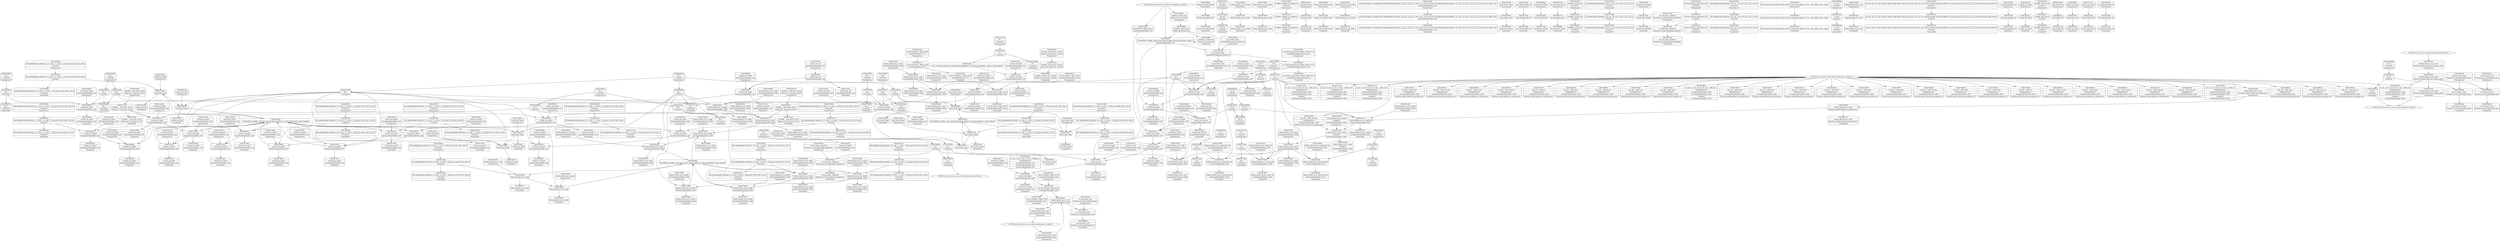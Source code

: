 digraph {
	CE0x47a16d0 [shape=record,shape=Mrecord,label="{CE0x47a16d0|current_sid:_tmp|*SummSink*}"]
	CE0x479f9b0 [shape=record,shape=Mrecord,label="{CE0x479f9b0|current_sid:_land.lhs.true|*SummSource*}"]
	CE0x47dc9a0 [shape=record,shape=Mrecord,label="{CE0x47dc9a0|current_sid:_tmp21|security/selinux/hooks.c,218|*SummSink*}"]
	CE0x47cf400 [shape=record,shape=Mrecord,label="{CE0x47cf400|current_sid:_tmp23|security/selinux/hooks.c,218|*SummSink*}"]
	CE0x477f850 [shape=record,shape=Mrecord,label="{CE0x477f850|i32_0|*Constant*|*SummSource*}"]
	CE0x47aad30 [shape=record,shape=Mrecord,label="{CE0x47aad30|i32_22|*Constant*}"]
	CE0x47dab30 [shape=record,shape=Mrecord,label="{CE0x47dab30|_ret_%struct.task_struct*_%tmp4,_!dbg_!27714|./arch/x86/include/asm/current.h,14}"]
	CE0x47852a0 [shape=record,shape=Mrecord,label="{CE0x47852a0|_ret_i32_%tmp24,_!dbg_!27742|security/selinux/hooks.c,220|*SummSource*}"]
	CE0x4795ca0 [shape=record,shape=Mrecord,label="{CE0x4795ca0|128:_i8*,_:_CRE_112,120_|*MultipleSource*|security/selinux/hooks.c,3520|Function::selinux_kernel_act_as&Arg::new::}"]
	CE0x47cf940 [shape=record,shape=Mrecord,label="{CE0x47cf940|current_sid:_sid|security/selinux/hooks.c,220}"]
	CE0x4774cf0 [shape=record,shape=Mrecord,label="{CE0x4774cf0|selinux_kernel_act_as:_sockcreate_sid|security/selinux/hooks.c,3532}"]
	CE0x479f210 [shape=record,shape=Mrecord,label="{CE0x479f210|i64_3|*Constant*}"]
	CE0x47d9230 [shape=record,shape=Mrecord,label="{CE0x47d9230|i64*_getelementptr_inbounds_(_11_x_i64_,_11_x_i64_*___llvm_gcov_ctr125,_i64_0,_i64_10)|*Constant*|*SummSink*}"]
	CE0x47da020 [shape=record,shape=Mrecord,label="{CE0x47da020|current_sid:_call4|security/selinux/hooks.c,218|*SummSink*}"]
	CE0x4776170 [shape=record,shape=Mrecord,label="{CE0x4776170|selinux_kernel_act_as:_tmp9|security/selinux/hooks.c,3529|*SummSink*}"]
	CE0x47d9aa0 [shape=record,shape=Mrecord,label="{CE0x47d9aa0|current_sid:_tmp20|security/selinux/hooks.c,218|*SummSink*}"]
	CE0x47aae60 [shape=record,shape=Mrecord,label="{CE0x47aae60|current_sid:_security|security/selinux/hooks.c,218}"]
	CE0x47fff20 [shape=record,shape=Mrecord,label="{CE0x47fff20|get_current:_tmp3|*SummSink*}"]
	CE0x47c5db0 [shape=record,shape=Mrecord,label="{CE0x47c5db0|i64*_getelementptr_inbounds_(_2_x_i64_,_2_x_i64_*___llvm_gcov_ctr98,_i64_0,_i64_1)|*Constant*|*SummSink*}"]
	CE0x47cdab0 [shape=record,shape=Mrecord,label="{CE0x47cdab0|i32_218|*Constant*}"]
	CE0x47939e0 [shape=record,shape=Mrecord,label="{CE0x47939e0|128:_i8*,_:_CRE_56,64_|*MultipleSource*|security/selinux/hooks.c,3520|Function::selinux_kernel_act_as&Arg::new::}"]
	CE0x4796540 [shape=record,shape=Mrecord,label="{CE0x4796540|selinux_kernel_act_as:_if.end|*SummSink*}"]
	CE0x4792da0 [shape=record,shape=Mrecord,label="{CE0x4792da0|128:_i8*,_:_CRE_120,128_|*MultipleSource*|security/selinux/hooks.c,3520|Function::selinux_kernel_act_as&Arg::new::}"]
	CE0x4793a80 [shape=record,shape=Mrecord,label="{CE0x4793a80|avc_has_perm:_requested|Function::avc_has_perm&Arg::requested::|*SummSource*}"]
	CE0x47729a0 [shape=record,shape=Mrecord,label="{CE0x47729a0|selinux_kernel_act_as:_entry|*SummSource*}"]
	CE0x477cd30 [shape=record,shape=Mrecord,label="{CE0x477cd30|selinux_kernel_act_as:_if.end}"]
	CE0x47a1ae0 [shape=record,shape=Mrecord,label="{CE0x47a1ae0|get_current:_tmp2}"]
	CE0x5e30a50 [shape=record,shape=Mrecord,label="{CE0x5e30a50|selinux_kernel_act_as:_tmp1|*SummSource*}"]
	CE0x479d8b0 [shape=record,shape=Mrecord,label="{CE0x479d8b0|current_sid:_tmp4|security/selinux/hooks.c,218}"]
	CE0x47a6c90 [shape=record,shape=Mrecord,label="{CE0x47a6c90|i32_4|*Constant*|*SummSource*}"]
	CE0x4780520 [shape=record,shape=Mrecord,label="{CE0x4780520|selinux_kernel_act_as:_tmp|*SummSource*}"]
	CE0x47cd5f0 [shape=record,shape=Mrecord,label="{CE0x47cd5f0|GLOBAL:_lockdep_rcu_suspicious|*Constant*|*SummSink*}"]
	CE0x47c8250 [shape=record,shape=Mrecord,label="{CE0x47c8250|GLOBAL:_current_task|Global_var:current_task|*SummSink*}"]
	CE0x4779720 [shape=record,shape=Mrecord,label="{CE0x4779720|current_sid:_bb}"]
	CE0x47c83c0 [shape=record,shape=Mrecord,label="{CE0x47c83c0|current_sid:_tmp}"]
	CE0x4794c80 [shape=record,shape=Mrecord,label="{CE0x4794c80|i64_2|*Constant*}"]
	CE0x479b490 [shape=record,shape=Mrecord,label="{CE0x479b490|current_sid:_tmp14|security/selinux/hooks.c,218|*SummSource*}"]
	CE0x479f7a0 [shape=record,shape=Mrecord,label="{CE0x479f7a0|current_sid:_land.lhs.true2|*SummSink*}"]
	CE0x479d400 [shape=record,shape=Mrecord,label="{CE0x479d400|get_current:_tmp|*SummSink*}"]
	CE0x47a24b0 [shape=record,shape=Mrecord,label="{CE0x47a24b0|get_current:_tmp4|./arch/x86/include/asm/current.h,14|*SummSink*}"]
	CE0x47931a0 [shape=record,shape=Mrecord,label="{CE0x47931a0|128:_i8*,_:_CRE_160,168_|*MultipleSource*|security/selinux/hooks.c,3520|Function::selinux_kernel_act_as&Arg::new::}"]
	CE0x5b56130 [shape=record,shape=Mrecord,label="{CE0x5b56130|i64_1|*Constant*|*SummSource*}"]
	CE0x47788f0 [shape=record,shape=Mrecord,label="{CE0x47788f0|i64*_getelementptr_inbounds_(_11_x_i64_,_11_x_i64_*___llvm_gcov_ctr125,_i64_0,_i64_6)|*Constant*|*SummSource*}"]
	CE0x4782b40 [shape=record,shape=Mrecord,label="{CE0x4782b40|selinux_kernel_act_as:_if.then}"]
	"CONST[source:0(mediator),value:0(static)][purpose:{operation}]"
	CE0x4783470 [shape=record,shape=Mrecord,label="{CE0x4783470|selinux_kernel_act_as:_tmp7|security/selinux/hooks.c,3528|*SummSink*}"]
	CE0x47a2930 [shape=record,shape=Mrecord,label="{CE0x47a2930|current_sid:_tmp2|*SummSink*}"]
	CE0x4798dd0 [shape=record,shape=Mrecord,label="{CE0x4798dd0|i16_48|*Constant*|*SummSource*}"]
	CE0x477afb0 [shape=record,shape=Mrecord,label="{CE0x477afb0|_ret_i32_%tmp24,_!dbg_!27742|security/selinux/hooks.c,220|*SummSink*}"]
	CE0x47d9eb0 [shape=record,shape=Mrecord,label="{CE0x47d9eb0|current_sid:_call4|security/selinux/hooks.c,218|*SummSource*}"]
	CE0x47cf230 [shape=record,shape=Mrecord,label="{CE0x47cf230|current_sid:_tmp23|security/selinux/hooks.c,218|*SummSource*}"]
	CE0x47c65f0 [shape=record,shape=Mrecord,label="{CE0x47c65f0|_call_void_lockdep_rcu_suspicious(i8*_getelementptr_inbounds_(_25_x_i8_,_25_x_i8_*_.str3,_i32_0,_i32_0),_i32_218,_i8*_getelementptr_inbounds_(_45_x_i8_,_45_x_i8_*_.str12,_i32_0,_i32_0))_#10,_!dbg_!27727|security/selinux/hooks.c,218}"]
	CE0x4786000 [shape=record,shape=Mrecord,label="{CE0x4786000|128:_i8*,_:_CRE_152,160_|*MultipleSource*|security/selinux/hooks.c,3520|Function::selinux_kernel_act_as&Arg::new::}"]
	CE0x47cc0b0 [shape=record,shape=Mrecord,label="{CE0x47cc0b0|current_sid:_tobool1|security/selinux/hooks.c,218}"]
	CE0x47da8b0 [shape=record,shape=Mrecord,label="{CE0x47da8b0|get_current:_entry|*SummSink*}"]
	CE0x47a92b0 [shape=record,shape=Mrecord,label="{CE0x47a92b0|_call_void_mcount()_#3|*SummSink*}"]
	CE0x47917e0 [shape=record,shape=Mrecord,label="{CE0x47917e0|selinux_kernel_act_as:_entry|*SummSink*}"]
	CE0x47aa790 [shape=record,shape=Mrecord,label="{CE0x47aa790|current_sid:_if.then|*SummSink*}"]
	CE0x47c9330 [shape=record,shape=Mrecord,label="{CE0x47c9330|current_sid:_tmp15|security/selinux/hooks.c,218|*SummSource*}"]
	CE0x47d9490 [shape=record,shape=Mrecord,label="{CE0x47d9490|current_sid:_tmp20|security/selinux/hooks.c,218}"]
	CE0x4781740 [shape=record,shape=Mrecord,label="{CE0x4781740|avc_has_perm:_entry|*SummSource*}"]
	CE0x4775f40 [shape=record,shape=Mrecord,label="{CE0x4775f40|selinux_kernel_act_as:_tmp11|security/selinux/hooks.c,3534|*SummSource*}"]
	CE0x4784d90 [shape=record,shape=Mrecord,label="{CE0x4784d90|GLOBAL:_current_sid|*Constant*|*SummSink*}"]
	CE0x4784490 [shape=record,shape=Mrecord,label="{CE0x4784490|selinux_kernel_act_as:_call1|security/selinux/hooks.c,3524}"]
	CE0x47777a0 [shape=record,shape=Mrecord,label="{CE0x47777a0|i32_3|*Constant*|*SummSource*}"]
	CE0x4797f30 [shape=record,shape=Mrecord,label="{CE0x4797f30|4:_i32,_12:_i32,_16:_i32,_20:_i32,_:_CME_0,4_|*MultipleSource*|security/selinux/hooks.c,3529|security/selinux/hooks.c,3520|*LoadInst*|security/selinux/hooks.c,3520}"]
	CE0x47744d0 [shape=record,shape=Mrecord,label="{CE0x47744d0|i8*_getelementptr_inbounds_(_45_x_i8_,_45_x_i8_*_.str12,_i32_0,_i32_0)|*Constant*}"]
	CE0x4777630 [shape=record,shape=Mrecord,label="{CE0x4777630|i32_3|*Constant*}"]
	CE0x47caa80 [shape=record,shape=Mrecord,label="{CE0x47caa80|current_sid:_do.body|*SummSource*}"]
	CE0x479e960 [shape=record,shape=Mrecord,label="{CE0x479e960|i64_5|*Constant*|*SummSink*}"]
	CE0x476fe00 [shape=record,shape=Mrecord,label="{CE0x476fe00|128:_i8*,_:_CRE_16,20_|*MultipleSource*|security/selinux/hooks.c,3520|Function::selinux_kernel_act_as&Arg::new::}"]
	CE0x4785230 [shape=record,shape=Mrecord,label="{CE0x4785230|_ret_i32_%tmp24,_!dbg_!27742|security/selinux/hooks.c,220}"]
	CE0x477a120 [shape=record,shape=Mrecord,label="{CE0x477a120|current_sid:_tobool|security/selinux/hooks.c,218|*SummSink*}"]
	CE0x47ce270 [shape=record,shape=Mrecord,label="{CE0x47ce270|current_sid:_tmp18|security/selinux/hooks.c,218}"]
	CE0x4778540 [shape=record,shape=Mrecord,label="{CE0x4778540|current_sid:_tmp12|security/selinux/hooks.c,218|*SummSink*}"]
	CE0x4795170 [shape=record,shape=Mrecord,label="{CE0x4795170|%struct.common_audit_data*_null|*Constant*}"]
	CE0x4794410 [shape=record,shape=Mrecord,label="{CE0x4794410|selinux_kernel_act_as:_tmp7|security/selinux/hooks.c,3528|*SummSource*}"]
	CE0x4795b10 [shape=record,shape=Mrecord,label="{CE0x4795b10|128:_i8*,_:_CRE_104,112_|*MultipleSource*|security/selinux/hooks.c,3520|Function::selinux_kernel_act_as&Arg::new::}"]
	CE0x47d0710 [shape=record,shape=Mrecord,label="{CE0x47d0710|current_sid:_tmp24|security/selinux/hooks.c,220|*SummSource*}"]
	CE0x4776980 [shape=record,shape=Mrecord,label="{CE0x4776980|selinux_kernel_act_as:_sid2|security/selinux/hooks.c,3529}"]
	CE0x476f660 [shape=record,shape=Mrecord,label="{CE0x476f660|GLOBAL:_current_task|Global_var:current_task}"]
	CE0x47a4000 [shape=record,shape=Mrecord,label="{CE0x47a4000|current_sid:_tmp5|security/selinux/hooks.c,218|*SummSink*}"]
	CE0x477fd10 [shape=record,shape=Mrecord,label="{CE0x477fd10|128:_i8*,_:_CRE_96,104_|*MultipleSource*|security/selinux/hooks.c,3520|Function::selinux_kernel_act_as&Arg::new::}"]
	CE0x47a8140 [shape=record,shape=Mrecord,label="{CE0x47a8140|_ret_i32_%call1,_!dbg_!27735|security/selinux/hooks.c,3534}"]
	CE0x47940b0 [shape=record,shape=Mrecord,label="{CE0x47940b0|selinux_kernel_act_as:_tmp6|security/selinux/hooks.c,3528|*SummSink*}"]
	CE0x47cd8c0 [shape=record,shape=Mrecord,label="{CE0x47cd8c0|i8*_getelementptr_inbounds_(_25_x_i8_,_25_x_i8_*_.str3,_i32_0,_i32_0)|*Constant*|*SummSink*}"]
	CE0x479f5d0 [shape=record,shape=Mrecord,label="{CE0x479f5d0|COLLAPSED:_GCMRE___llvm_gcov_ctr98_internal_global_2_x_i64_zeroinitializer:_elem_0:default:}"]
	CE0x4781c60 [shape=record,shape=Mrecord,label="{CE0x4781c60|selinux_kernel_act_as:_tmp3|security/selinux/hooks.c,3520|*SummSource*}"]
	CE0x478f5b0 [shape=record,shape=Mrecord,label="{CE0x478f5b0|avc_has_perm:_entry|*SummSink*}"]
	CE0x47ca9b0 [shape=record,shape=Mrecord,label="{CE0x47ca9b0|current_sid:_do.body}"]
	CE0x4794eb0 [shape=record,shape=Mrecord,label="{CE0x4794eb0|i64_2|*Constant*|*SummSink*}"]
	CE0x47c5f40 [shape=record,shape=Mrecord,label="{CE0x47c5f40|i64*_getelementptr_inbounds_(_2_x_i64_,_2_x_i64_*___llvm_gcov_ctr98,_i64_0,_i64_0)|*Constant*}"]
	CE0x479f3b0 [shape=record,shape=Mrecord,label="{CE0x479f3b0|%struct.task_struct*_(%struct.task_struct**)*_asm_movq_%gs:$_1:P_,$0_,_r,im,_dirflag_,_fpsr_,_flags_|*SummSink*}"]
	CE0x4791210 [shape=record,shape=Mrecord,label="{CE0x4791210|avc_has_perm:_entry}"]
	CE0x477e470 [shape=record,shape=Mrecord,label="{CE0x477e470|128:_i8*,_:_CRE_24,28_|*MultipleSource*|security/selinux/hooks.c,3520|Function::selinux_kernel_act_as&Arg::new::}"]
	CE0x476e3e0 [shape=record,shape=Mrecord,label="{CE0x476e3e0|current_sid:_tmp13|security/selinux/hooks.c,218|*SummSource*}"]
	CE0x47d0800 [shape=record,shape=Mrecord,label="{CE0x47d0800|current_sid:_tmp24|security/selinux/hooks.c,220|*SummSink*}"]
	CE0x47e6670 [shape=record,shape=Mrecord,label="{CE0x47e6670|get_current:_tmp}"]
	CE0x4781bf0 [shape=record,shape=Mrecord,label="{CE0x4781bf0|selinux_kernel_act_as:_tmp3|security/selinux/hooks.c,3520}"]
	CE0x4799cf0 [shape=record,shape=Mrecord,label="{CE0x4799cf0|selinux_kernel_act_as:_tmp5|security/selinux/hooks.c,3528|*SummSink*}"]
	CE0x4776a90 [shape=record,shape=Mrecord,label="{CE0x4776a90|selinux_kernel_act_as:_sid2|security/selinux/hooks.c,3529|*SummSource*}"]
	CE0x47a98f0 [shape=record,shape=Mrecord,label="{CE0x47a98f0|i32_0|*Constant*}"]
	CE0x47828e0 [shape=record,shape=Mrecord,label="{CE0x47828e0|selinux_kernel_act_as:_if.then|*SummSource*}"]
	CE0x47c9950 [shape=record,shape=Mrecord,label="{CE0x47c9950|i64*_getelementptr_inbounds_(_11_x_i64_,_11_x_i64_*___llvm_gcov_ctr125,_i64_0,_i64_0)|*Constant*|*SummSource*}"]
	CE0x47cbb00 [shape=record,shape=Mrecord,label="{CE0x47cbb00|current_sid:_tmp10|security/selinux/hooks.c,218}"]
	CE0x476f970 [shape=record,shape=Mrecord,label="{CE0x476f970|current_sid:_tmp10|security/selinux/hooks.c,218|*SummSource*}"]
	CE0x479ba20 [shape=record,shape=Mrecord,label="{CE0x479ba20|i1_true|*Constant*|*SummSink*}"]
	CE0x4782240 [shape=record,shape=Mrecord,label="{CE0x4782240|i64*_getelementptr_inbounds_(_5_x_i64_,_5_x_i64_*___llvm_gcov_ctr276,_i64_0,_i64_0)|*Constant*}"]
	CE0x47ce0d0 [shape=record,shape=Mrecord,label="{CE0x47ce0d0|current_sid:_tmp19|security/selinux/hooks.c,218|*SummSource*}"]
	CE0x47806a0 [shape=record,shape=Mrecord,label="{CE0x47806a0|i64*_getelementptr_inbounds_(_5_x_i64_,_5_x_i64_*___llvm_gcov_ctr276,_i64_0,_i64_0)|*Constant*|*SummSource*}"]
	CE0x47946d0 [shape=record,shape=Mrecord,label="{CE0x47946d0|selinux_kernel_act_as:_cmp|security/selinux/hooks.c,3528}"]
	CE0x47db0a0 [shape=record,shape=Mrecord,label="{CE0x47db0a0|current_sid:_cred|security/selinux/hooks.c,218}"]
	CE0x4808c60 [shape=record,shape=Mrecord,label="{CE0x4808c60|get_current:_tmp1}"]
	CE0x4780a00 [shape=record,shape=Mrecord,label="{CE0x4780a00|avc_has_perm:_tclass|Function::avc_has_perm&Arg::tclass::|*SummSource*}"]
	CE0x4778f00 [shape=record,shape=Mrecord,label="{CE0x4778f00|i64_4|*Constant*}"]
	CE0x476e6e0 [shape=record,shape=Mrecord,label="{CE0x476e6e0|i64*_getelementptr_inbounds_(_11_x_i64_,_11_x_i64_*___llvm_gcov_ctr125,_i64_0,_i64_8)|*Constant*|*SummSink*}"]
	CE0x477f7e0 [shape=record,shape=Mrecord,label="{CE0x477f7e0|i32_0|*Constant*}"]
	CE0x5b560c0 [shape=record,shape=Mrecord,label="{CE0x5b560c0|i64_1|*Constant*}"]
	CE0x47c7b30 [shape=record,shape=Mrecord,label="{CE0x47c7b30|current_sid:_tmp16|security/selinux/hooks.c,218}"]
	CE0x47cd560 [shape=record,shape=Mrecord,label="{CE0x47cd560|GLOBAL:_lockdep_rcu_suspicious|*Constant*|*SummSource*}"]
	CE0x479b830 [shape=record,shape=Mrecord,label="{CE0x479b830|i1_true|*Constant*}"]
	CE0x5e30980 [shape=record,shape=Mrecord,label="{CE0x5e30980|selinux_kernel_act_as:_tmp1}"]
	CE0x47cd7b0 [shape=record,shape=Mrecord,label="{CE0x47cd7b0|i8*_getelementptr_inbounds_(_25_x_i8_,_25_x_i8_*_.str3,_i32_0,_i32_0)|*Constant*|*SummSource*}"]
	"CONST[source:2(external),value:2(dynamic)][purpose:{subject}]"
	CE0x5c87da0 [shape=record,shape=Mrecord,label="{CE0x5c87da0|selinux_kernel_act_as:_bb}"]
	CE0x47cc300 [shape=record,shape=Mrecord,label="{CE0x47cc300|current_sid:_tobool1|security/selinux/hooks.c,218|*SummSink*}"]
	CE0x479ef40 [shape=record,shape=Mrecord,label="{CE0x479ef40|current_sid:_tobool|security/selinux/hooks.c,218|*SummSource*}"]
	CE0x47c6340 [shape=record,shape=Mrecord,label="{CE0x47c6340|i8_1|*Constant*|*SummSink*}"]
	CE0x4782c40 [shape=record,shape=Mrecord,label="{CE0x4782c40|i64*_getelementptr_inbounds_(_2_x_i64_,_2_x_i64_*___llvm_gcov_ctr98,_i64_0,_i64_1)|*Constant*|*SummSource*}"]
	CE0x4792020 [shape=record,shape=Mrecord,label="{CE0x4792020|_ret_i32_%retval.0,_!dbg_!27728|security/selinux/avc.c,775|*SummSink*}"]
	CE0x47961c0 [shape=record,shape=Mrecord,label="{CE0x47961c0|i32_(i32,_i32,_i16,_i32,_%struct.common_audit_data*)*_bitcast_(i32_(i32,_i32,_i16,_i32,_%struct.common_audit_data.495*)*_avc_has_perm_to_i32_(i32,_i32,_i16,_i32,_%struct.common_audit_data*)*)|*Constant*}"]
	CE0x47c5ad0 [shape=record,shape=Mrecord,label="{CE0x47c5ad0|current_sid:_tmp12|security/selinux/hooks.c,218|*SummSource*}"]
	CE0x4778320 [shape=record,shape=Mrecord,label="{CE0x4778320|get_current:_tmp4|./arch/x86/include/asm/current.h,14}"]
	CE0x47804b0 [shape=record,shape=Mrecord,label="{CE0x47804b0|COLLAPSED:_GCMRE___llvm_gcov_ctr276_internal_global_5_x_i64_zeroinitializer:_elem_0:default:}"]
	CE0x47daa90 [shape=record,shape=Mrecord,label="{CE0x47daa90|_ret_%struct.task_struct*_%tmp4,_!dbg_!27714|./arch/x86/include/asm/current.h,14|*SummSource*}"]
	CE0x4777350 [shape=record,shape=Mrecord,label="{CE0x4777350|4:_i32,_12:_i32,_16:_i32,_20:_i32,_:_CME_16,20_|*MultipleSource*|security/selinux/hooks.c,3529|security/selinux/hooks.c,3520|*LoadInst*|security/selinux/hooks.c,3520}"]
	CE0x47d0620 [shape=record,shape=Mrecord,label="{CE0x47d0620|current_sid:_tmp24|security/selinux/hooks.c,220}"]
	CE0x4793f40 [shape=record,shape=Mrecord,label="{CE0x4793f40|selinux_kernel_act_as:_tmp6|security/selinux/hooks.c,3528|*SummSource*}"]
	CE0x4792af0 [shape=record,shape=Mrecord,label="{CE0x4792af0|_call_void_mcount()_#3}"]
	CE0x4780990 [shape=record,shape=Mrecord,label="{CE0x4780990|avc_has_perm:_tclass|Function::avc_has_perm&Arg::tclass::}"]
	CE0x47855f0 [shape=record,shape=Mrecord,label="{CE0x47855f0|i64*_getelementptr_inbounds_(_11_x_i64_,_11_x_i64_*___llvm_gcov_ctr125,_i64_0,_i64_9)|*Constant*}"]
	CE0x479a110 [shape=record,shape=Mrecord,label="{CE0x479a110|_ret_i32_%retval.0,_!dbg_!27728|security/selinux/avc.c,775}"]
	CE0x47930c0 [shape=record,shape=Mrecord,label="{CE0x47930c0|128:_i8*,_:_CRE_136,144_|*MultipleSource*|security/selinux/hooks.c,3520|Function::selinux_kernel_act_as&Arg::new::}"]
	CE0x4780830 [shape=record,shape=Mrecord,label="{CE0x4780830|avc_has_perm:_requested|Function::avc_has_perm&Arg::requested::|*SummSink*}"]
	CE0x479a2c0 [shape=record,shape=Mrecord,label="{CE0x479a2c0|%struct.common_audit_data*_null|*Constant*|*SummSink*}"]
	CE0x4798a90 [shape=record,shape=Mrecord,label="{CE0x4798a90|avc_has_perm:_tsid|Function::avc_has_perm&Arg::tsid::|*SummSink*}"]
	CE0x4782d50 [shape=record,shape=Mrecord,label="{CE0x4782d50|selinux_kernel_act_as:_entry}"]
	CE0x47a90a0 [shape=record,shape=Mrecord,label="{CE0x47a90a0|_call_void_mcount()_#3}"]
	CE0x4794300 [shape=record,shape=Mrecord,label="{CE0x4794300|selinux_kernel_act_as:_tmp7|security/selinux/hooks.c,3528}"]
	CE0x4780f80 [shape=record,shape=Mrecord,label="{CE0x4780f80|selinux_kernel_act_as:_new|Function::selinux_kernel_act_as&Arg::new::}"]
	CE0x4778770 [shape=record,shape=Mrecord,label="{CE0x4778770|i64*_getelementptr_inbounds_(_11_x_i64_,_11_x_i64_*___llvm_gcov_ctr125,_i64_0,_i64_6)|*Constant*}"]
	CE0x4776600 [shape=record,shape=Mrecord,label="{CE0x4776600|selinux_kernel_act_as:_tmp9|security/selinux/hooks.c,3529|*SummSource*}"]
	CE0x47aa650 [shape=record,shape=Mrecord,label="{CE0x47aa650|current_sid:_if.then}"]
	CE0x47cb380 [shape=record,shape=Mrecord,label="{CE0x47cb380|current_sid:_tmp8|security/selinux/hooks.c,218|*SummSink*}"]
	CE0x479f690 [shape=record,shape=Mrecord,label="{CE0x479f690|current_sid:_land.lhs.true2|*SummSource*}"]
	CE0x479d840 [shape=record,shape=Mrecord,label="{CE0x479d840|i64_2|*Constant*}"]
	CE0x4784310 [shape=record,shape=Mrecord,label="{CE0x4784310|selinux_kernel_act_as:_new|Function::selinux_kernel_act_as&Arg::new::|*SummSink*}"]
	CE0x47a91a0 [shape=record,shape=Mrecord,label="{CE0x47a91a0|_call_void_mcount()_#3|*SummSource*}"]
	CE0x47a1fd0 [shape=record,shape=Mrecord,label="{CE0x47a1fd0|current_sid:_tmp7|security/selinux/hooks.c,218}"]
	CE0x478fa40 [shape=record,shape=Mrecord,label="{CE0x478fa40|avc_has_perm:_ssid|Function::avc_has_perm&Arg::ssid::|*SummSource*}"]
	CE0x4784810 [shape=record,shape=Mrecord,label="{CE0x4784810|selinux_kernel_act_as:_tmp3|security/selinux/hooks.c,3520|*SummSink*}"]
	CE0x47ca3d0 [shape=record,shape=Mrecord,label="{CE0x47ca3d0|0:_i8,_:_GCMR_current_sid.__warned_internal_global_i8_0,_section_.data.unlikely_,_align_1:_elem_0:default:}"]
	CE0x479e710 [shape=record,shape=Mrecord,label="{CE0x479e710|i64_5|*Constant*}"]
	CE0x47ca850 [shape=record,shape=Mrecord,label="{CE0x47ca850|current_sid:_land.lhs.true|*SummSink*}"]
	CE0x4793850 [shape=record,shape=Mrecord,label="{CE0x4793850|128:_i8*,_:_CRE_52,56_|*MultipleSource*|security/selinux/hooks.c,3520|Function::selinux_kernel_act_as&Arg::new::}"]
	CE0x4793320 [shape=record,shape=Mrecord,label="{CE0x4793320|128:_i8*,_:_CRE_168,176_|*MultipleSource*|security/selinux/hooks.c,3520|Function::selinux_kernel_act_as&Arg::new::}"]
	CE0x479a180 [shape=record,shape=Mrecord,label="{CE0x479a180|%struct.common_audit_data*_null|*Constant*|*SummSource*}"]
	CE0x4783920 [shape=record,shape=Mrecord,label="{CE0x4783920|i64*_getelementptr_inbounds_(_5_x_i64_,_5_x_i64_*___llvm_gcov_ctr276,_i64_0,_i64_3)|*Constant*|*SummSource*}"]
	CE0x47a3150 [shape=record,shape=Mrecord,label="{CE0x47a3150|current_sid:_tmp6|security/selinux/hooks.c,218|*SummSource*}"]
	CE0x47cec10 [shape=record,shape=Mrecord,label="{CE0x47cec10|current_sid:_tmp22|security/selinux/hooks.c,218}"]
	CE0x4798c10 [shape=record,shape=Mrecord,label="{CE0x4798c10|i16_48|*Constant*}"]
	CE0x479ee70 [shape=record,shape=Mrecord,label="{CE0x479ee70|current_sid:_tobool|security/selinux/hooks.c,218}"]
	CE0x4792bf0 [shape=record,shape=Mrecord,label="{CE0x4792bf0|_call_void_mcount()_#3|*SummSource*}"]
	CE0x47cde40 [shape=record,shape=Mrecord,label="{CE0x47cde40|current_sid:_tmp17|security/selinux/hooks.c,218|*SummSink*}"]
	CE0x47daf10 [shape=record,shape=Mrecord,label="{CE0x47daf10|i32_78|*Constant*|*SummSink*}"]
	CE0x47918c0 [shape=record,shape=Mrecord,label="{CE0x47918c0|avc_has_perm:_auditdata|Function::avc_has_perm&Arg::auditdata::|*SummSink*}"]
	CE0x47770a0 [shape=record,shape=Mrecord,label="{CE0x47770a0|selinux_kernel_act_as:_create_sid|security/selinux/hooks.c,3530|*SummSource*}"]
	CE0x476f7f0 [shape=record,shape=Mrecord,label="{CE0x476f7f0|%struct.task_struct*_(%struct.task_struct**)*_asm_movq_%gs:$_1:P_,$0_,_r,im,_dirflag_,_fpsr_,_flags_|*SummSource*}"]
	CE0x47a1bc0 [shape=record,shape=Mrecord,label="{CE0x47a1bc0|get_current:_tmp2|*SummSink*}"]
	CE0x4775900 [shape=record,shape=Mrecord,label="{CE0x4775900|selinux_kernel_act_as:_tmp10|security/selinux/hooks.c,3534|*SummSink*}"]
	CE0x479c3c0 [shape=record,shape=Mrecord,label="{CE0x479c3c0|selinux_kernel_act_as:_secid|Function::selinux_kernel_act_as&Arg::secid::|*SummSource*}"]
	CE0x47944d0 [shape=record,shape=Mrecord,label="{CE0x47944d0|selinux_kernel_act_as:_cmp|security/selinux/hooks.c,3528|*SummSink*}"]
	CE0x47952d0 [shape=record,shape=Mrecord,label="{CE0x47952d0|GLOBAL:___llvm_gcov_ctr276|Global_var:__llvm_gcov_ctr276|*SummSink*}"]
	CE0x47980a0 [shape=record,shape=Mrecord,label="{CE0x47980a0|4:_i32,_12:_i32,_16:_i32,_20:_i32,_:_CME_4,8_|*MultipleSource*|security/selinux/hooks.c,3529|security/selinux/hooks.c,3520|*LoadInst*|security/selinux/hooks.c,3520}"]
	CE0x47ab570 [shape=record,shape=Mrecord,label="{CE0x47ab570|current_sid:_if.end|*SummSource*}"]
	CE0x4794d90 [shape=record,shape=Mrecord,label="{CE0x4794d90|i64_2|*Constant*|*SummSource*}"]
	CE0x47a89d0 [shape=record,shape=Mrecord,label="{CE0x47a89d0|current_sid:_tmp3}"]
	CE0x479c820 [shape=record,shape=Mrecord,label="{CE0x479c820|selinux_kernel_act_as:_call|security/selinux/hooks.c,3521}"]
	CE0x47cd6f0 [shape=record,shape=Mrecord,label="{CE0x47cd6f0|i8*_getelementptr_inbounds_(_25_x_i8_,_25_x_i8_*_.str3,_i32_0,_i32_0)|*Constant*}"]
	CE0x4799680 [shape=record,shape=Mrecord,label="{CE0x4799680|i32_22|*Constant*}"]
	CE0x47a9fb0 [shape=record,shape=Mrecord,label="{CE0x47a9fb0|i64*_getelementptr_inbounds_(_11_x_i64_,_11_x_i64_*___llvm_gcov_ctr125,_i64_0,_i64_0)|*Constant*|*SummSink*}"]
	CE0x477c930 [shape=record,shape=Mrecord,label="{CE0x477c930|128:_i8*,_:_CRE_0,4_|*MultipleSource*|security/selinux/hooks.c,3520|Function::selinux_kernel_act_as&Arg::new::}"]
	CE0x47da440 [shape=record,shape=Mrecord,label="{CE0x47da440|GLOBAL:_get_current|*Constant*|*SummSource*}"]
	CE0x4777110 [shape=record,shape=Mrecord,label="{CE0x4777110|4:_i32,_12:_i32,_16:_i32,_20:_i32,_:_CME_12,16_|*MultipleSource*|security/selinux/hooks.c,3529|security/selinux/hooks.c,3520|*LoadInst*|security/selinux/hooks.c,3520}"]
	CE0x47a17b0 [shape=record,shape=Mrecord,label="{CE0x47a17b0|i64_1|*Constant*}"]
	CE0x4791280 [shape=record,shape=Mrecord,label="{CE0x4791280|selinux_kernel_act_as:_tmp2|*LoadInst*|security/selinux/hooks.c,3520|*SummSink*}"]
	CE0x4793c90 [shape=record,shape=Mrecord,label="{CE0x4793c90|selinux_kernel_act_as:_tmp2|*LoadInst*|security/selinux/hooks.c,3520}"]
	CE0x4774d60 [shape=record,shape=Mrecord,label="{CE0x4774d60|selinux_kernel_act_as:_sockcreate_sid|security/selinux/hooks.c,3532|*SummSource*}"]
	CE0x47d0a10 [shape=record,shape=Mrecord,label="{CE0x47d0a10|get_current:_bb}"]
	CE0x5104490 [shape=record,shape=Mrecord,label="{CE0x5104490|128:_i8*,_:_CRE_64,72_|*MultipleSource*|security/selinux/hooks.c,3520|Function::selinux_kernel_act_as&Arg::new::}"]
	CE0x47c66d0 [shape=record,shape=Mrecord,label="{CE0x47c66d0|_call_void_lockdep_rcu_suspicious(i8*_getelementptr_inbounds_(_25_x_i8_,_25_x_i8_*_.str3,_i32_0,_i32_0),_i32_218,_i8*_getelementptr_inbounds_(_45_x_i8_,_45_x_i8_*_.str12,_i32_0,_i32_0))_#10,_!dbg_!27727|security/selinux/hooks.c,218|*SummSink*}"]
	CE0x4777b00 [shape=record,shape=Mrecord,label="{CE0x4777b00|selinux_kernel_act_as:_create_sid|security/selinux/hooks.c,3530}"]
	CE0x47ab150 [shape=record,shape=Mrecord,label="{CE0x47ab150|current_sid:_security|security/selinux/hooks.c,218|*SummSink*}"]
	CE0x47db770 [shape=record,shape=Mrecord,label="{CE0x47db770|current_sid:_tmp21|security/selinux/hooks.c,218}"]
	CE0x4783f90 [shape=record,shape=Mrecord,label="{CE0x4783f90|selinux_kernel_act_as:_tmp8|security/selinux/hooks.c,3529}"]
	CE0x47da7d0 [shape=record,shape=Mrecord,label="{CE0x47da7d0|get_current:_entry|*SummSource*}"]
	CE0x47830e0 [shape=record,shape=Mrecord,label="{CE0x47830e0|i64_0|*Constant*|*SummSink*}"]
	CE0x47ab060 [shape=record,shape=Mrecord,label="{CE0x47ab060|current_sid:_security|security/selinux/hooks.c,218|*SummSource*}"]
	CE0x47e1060 [shape=record,shape=Mrecord,label="{CE0x47e1060|get_current:_bb|*SummSource*}"]
	CE0x47ab3f0 [shape=record,shape=Mrecord,label="{CE0x47ab3f0|COLLAPSED:_CMRE:_elem_0::|security/selinux/hooks.c,218}"]
	CE0x47a2850 [shape=record,shape=Mrecord,label="{CE0x47a2850|current_sid:_tmp2}"]
	CE0x479c530 [shape=record,shape=Mrecord,label="{CE0x479c530|selinux_kernel_act_as:_secid|Function::selinux_kernel_act_as&Arg::secid::|*SummSink*}"]
	CE0x47859c0 [shape=record,shape=Mrecord,label="{CE0x47859c0|current_sid:_tmp17|security/selinux/hooks.c,218}"]
	CE0x47dac40 [shape=record,shape=Mrecord,label="{CE0x47dac40|_ret_%struct.task_struct*_%tmp4,_!dbg_!27714|./arch/x86/include/asm/current.h,14|*SummSink*}"]
	CE0x47aa8b0 [shape=record,shape=Mrecord,label="{CE0x47aa8b0|current_sid:_land.lhs.true2}"]
	CE0x5b561a0 [shape=record,shape=Mrecord,label="{CE0x5b561a0|i64_1|*Constant*|*SummSink*}"]
	CE0x47cfed0 [shape=record,shape=Mrecord,label="{CE0x47cfed0|0:_i32,_4:_i32,_8:_i32,_12:_i32,_:_CMRE_4,8_|*MultipleSource*|security/selinux/hooks.c,218|security/selinux/hooks.c,218|security/selinux/hooks.c,220}"]
	CE0x47c35b0 [shape=record,shape=Mrecord,label="{CE0x47c35b0|i64*_getelementptr_inbounds_(_11_x_i64_,_11_x_i64_*___llvm_gcov_ctr125,_i64_0,_i64_6)|*Constant*|*SummSink*}"]
	CE0x47a8430 [shape=record,shape=Mrecord,label="{CE0x47a8430|_ret_i32_%call1,_!dbg_!27735|security/selinux/hooks.c,3534|*SummSink*}"]
	CE0x47a1b50 [shape=record,shape=Mrecord,label="{CE0x47a1b50|get_current:_tmp2|*SummSource*}"]
	CE0x476f760 [shape=record,shape=Mrecord,label="{CE0x476f760|%struct.task_struct*_(%struct.task_struct**)*_asm_movq_%gs:$_1:P_,$0_,_r,im,_dirflag_,_fpsr_,_flags_}"]
	CE0x47ce350 [shape=record,shape=Mrecord,label="{CE0x47ce350|current_sid:_tmp18|security/selinux/hooks.c,218|*SummSource*}"]
	CE0x4778f70 [shape=record,shape=Mrecord,label="{CE0x4778f70|i64_4|*Constant*|*SummSource*}"]
	CE0x47aac30 [shape=record,shape=Mrecord,label="{CE0x47aac30|current_sid:_if.end}"]
	CE0x47a2150 [shape=record,shape=Mrecord,label="{CE0x47a2150|current_sid:_tmp7|security/selinux/hooks.c,218|*SummSource*}"]
	CE0x4780aa0 [shape=record,shape=Mrecord,label="{CE0x4780aa0|avc_has_perm:_tclass|Function::avc_has_perm&Arg::tclass::|*SummSink*}"]
	CE0x47a2fd0 [shape=record,shape=Mrecord,label="{CE0x47a2fd0|current_sid:_tmp6|security/selinux/hooks.c,218}"]
	CE0x479d170 [shape=record,shape=Mrecord,label="{CE0x479d170|current_sid:_tmp5|security/selinux/hooks.c,218}"]
	CE0x47cdc50 [shape=record,shape=Mrecord,label="{CE0x47cdc50|i32_218|*Constant*|*SummSource*}"]
	CE0x4784f10 [shape=record,shape=Mrecord,label="{CE0x4784f10|current_sid:_entry}"]
	CE0x476ffd0 [shape=record,shape=Mrecord,label="{CE0x476ffd0|128:_i8*,_:_CRE_20,24_|*MultipleSource*|security/selinux/hooks.c,3520|Function::selinux_kernel_act_as&Arg::new::}"]
	CE0x478d430 [shape=record,shape=Mrecord,label="{CE0x478d430|selinux_kernel_act_as:_keycreate_sid|security/selinux/hooks.c,3531|*SummSink*}"]
	CE0x47c8430 [shape=record,shape=Mrecord,label="{CE0x47c8430|COLLAPSED:_GCMRE___llvm_gcov_ctr125_internal_global_11_x_i64_zeroinitializer:_elem_0:default:}"]
	CE0x47821a0 [shape=record,shape=Mrecord,label="{CE0x47821a0|selinux_kernel_act_as:_bb|*SummSink*}"]
	CE0x47cb890 [shape=record,shape=Mrecord,label="{CE0x47cb890|current_sid:_tmp9|security/selinux/hooks.c,218|*SummSink*}"]
	CE0x4783310 [shape=record,shape=Mrecord,label="{CE0x4783310|GLOBAL:___llvm_gcov_ctr276|Global_var:__llvm_gcov_ctr276|*SummSource*}"]
	CE0x47d9d30 [shape=record,shape=Mrecord,label="{CE0x47d9d30|current_sid:_call4|security/selinux/hooks.c,218}"]
	CE0x4785430 [shape=record,shape=Mrecord,label="{CE0x4785430|i32_5|*Constant*|*SummSource*}"]
	CE0x4790c80 [shape=record,shape=Mrecord,label="{CE0x4790c80|i32_22|*Constant*|*SummSink*}"]
	CE0x47a3280 [shape=record,shape=Mrecord,label="{CE0x47a3280|current_sid:_tmp6|security/selinux/hooks.c,218|*SummSink*}"]
	CE0x4791c00 [shape=record,shape=Mrecord,label="{CE0x4791c00|avc_has_perm:_auditdata|Function::avc_has_perm&Arg::auditdata::|*SummSource*}"]
	CE0x47a3810 [shape=record,shape=Mrecord,label="{CE0x47a3810|current_sid:_do.end|*SummSink*}"]
	CE0x4795010 [shape=record,shape=Mrecord,label="{CE0x4795010|i32_1|*Constant*|*SummSink*}"]
	CE0x479a050 [shape=record,shape=Mrecord,label="{CE0x479a050|selinux_kernel_act_as:_tmp6|security/selinux/hooks.c,3528}"]
	CE0x47a4c00 [shape=record,shape=Mrecord,label="{CE0x47a4c00|_call_void_mcount()_#3|*SummSource*}"]
	CE0x47a4e00 [shape=record,shape=Mrecord,label="{CE0x47a4e00|current_sid:_do.end}"]
	CE0x479cac0 [shape=record,shape=Mrecord,label="{CE0x479cac0|GLOBAL:_current_sid|*Constant*}"]
	CE0x47dc8b0 [shape=record,shape=Mrecord,label="{CE0x47dc8b0|current_sid:_tmp21|security/selinux/hooks.c,218|*SummSource*}"]
	CE0x4791000 [shape=record,shape=Mrecord,label="{CE0x4791000|selinux_kernel_act_as:_security|security/selinux/hooks.c,3520|*SummSink*}"]
	CE0x4795550 [shape=record,shape=Mrecord,label="{CE0x4795550|selinux_kernel_act_as:_tmp5|security/selinux/hooks.c,3528|*SummSource*}"]
	CE0x477cb90 [shape=record,shape=Mrecord,label="{CE0x477cb90|128:_i8*,_:_CRE_8,16_|*MultipleSource*|security/selinux/hooks.c,3520|Function::selinux_kernel_act_as&Arg::new::}"]
	CE0x47a0280 [shape=record,shape=Mrecord,label="{CE0x47a0280|i64*_getelementptr_inbounds_(_11_x_i64_,_11_x_i64_*___llvm_gcov_ctr125,_i64_0,_i64_1)|*Constant*}"]
	CE0x47da6c0 [shape=record,shape=Mrecord,label="{CE0x47da6c0|get_current:_entry}"]
	CE0x47741c0 [shape=record,shape=Mrecord,label="{CE0x47741c0|i32_5|*Constant*|*SummSink*}"]
	CE0x479d7b0 [shape=record,shape=Mrecord,label="{CE0x479d7b0|i64_3|*Constant*|*SummSink*}"]
	CE0x47cab90 [shape=record,shape=Mrecord,label="{CE0x47cab90|current_sid:_do.body|*SummSink*}"]
	CE0x47aa110 [shape=record,shape=Mrecord,label="{CE0x47aa110|current_sid:_bb|*SummSink*}"]
	CE0x479de30 [shape=record,shape=Mrecord,label="{CE0x479de30|GLOBAL:_current_sid.__warned|Global_var:current_sid.__warned|*SummSource*}"]
	CE0x4775140 [shape=record,shape=Mrecord,label="{CE0x4775140|i64*_getelementptr_inbounds_(_5_x_i64_,_5_x_i64_*___llvm_gcov_ctr276,_i64_0,_i64_4)|*Constant*|*SummSink*}"]
	CE0x47832a0 [shape=record,shape=Mrecord,label="{CE0x47832a0|GLOBAL:___llvm_gcov_ctr276|Global_var:__llvm_gcov_ctr276}"]
	CE0x4791af0 [shape=record,shape=Mrecord,label="{CE0x4791af0|avc_has_perm:_auditdata|Function::avc_has_perm&Arg::auditdata::}"]
	CE0x4792f30 [shape=record,shape=Mrecord,label="{CE0x4792f30|128:_i8*,_:_CRE_128,136_|*MultipleSource*|security/selinux/hooks.c,3520|Function::selinux_kernel_act_as&Arg::new::}"]
	CE0x4777910 [shape=record,shape=Mrecord,label="{CE0x4777910|i32_3|*Constant*|*SummSink*}"]
	CE0x47a4b90 [shape=record,shape=Mrecord,label="{CE0x47a4b90|_call_void_mcount()_#3}"]
	CE0x4776450 [shape=record,shape=Mrecord,label="{CE0x4776450|selinux_kernel_act_as:_tmp9|security/selinux/hooks.c,3529}"]
	CE0x47aa050 [shape=record,shape=Mrecord,label="{CE0x47aa050|current_sid:_bb|*SummSource*}"]
	CE0x47cc1d0 [shape=record,shape=Mrecord,label="{CE0x47cc1d0|current_sid:_tobool1|security/selinux/hooks.c,218|*SummSource*}"]
	CE0x476e370 [shape=record,shape=Mrecord,label="{CE0x476e370|current_sid:_tmp13|security/selinux/hooks.c,218}"]
	CE0x47cfce0 [shape=record,shape=Mrecord,label="{CE0x47cfce0|i64*_getelementptr_inbounds_(_2_x_i64_,_2_x_i64_*___llvm_gcov_ctr98,_i64_0,_i64_0)|*Constant*|*SummSink*}"]
	CE0x477e6c0 [shape=record,shape=Mrecord,label="{CE0x477e6c0|128:_i8*,_:_CRE_32,36_|*MultipleSource*|security/selinux/hooks.c,3520|Function::selinux_kernel_act_as&Arg::new::}"]
	CE0x47a8a70 [shape=record,shape=Mrecord,label="{CE0x47a8a70|current_sid:_tmp3|*SummSource*}"]
	CE0x4794c10 [shape=record,shape=Mrecord,label="{CE0x4794c10|i64*_getelementptr_inbounds_(_5_x_i64_,_5_x_i64_*___llvm_gcov_ctr276,_i64_0,_i64_3)|*Constant*|*SummSink*}"]
	CE0x4776910 [shape=record,shape=Mrecord,label="{CE0x4776910|4:_i32,_12:_i32,_16:_i32,_20:_i32,_:_CME_8,12_|*MultipleSource*|security/selinux/hooks.c,3529|security/selinux/hooks.c,3520|*LoadInst*|security/selinux/hooks.c,3520}"]
	CE0x47cddd0 [shape=record,shape=Mrecord,label="{CE0x47cddd0|current_sid:_tmp17|security/selinux/hooks.c,218|*SummSource*}"]
	CE0x479c9c0 [shape=record,shape=Mrecord,label="{CE0x479c9c0|selinux_kernel_act_as:_call|security/selinux/hooks.c,3521|*SummSink*}"]
	CE0x4780d70 [shape=record,shape=Mrecord,label="{CE0x4780d70|i32_1|*Constant*}"]
	CE0x4784000 [shape=record,shape=Mrecord,label="{CE0x4784000|selinux_kernel_act_as:_tmp8|security/selinux/hooks.c,3529|*SummSource*}"]
	CE0x47a23b0 [shape=record,shape=Mrecord,label="{CE0x47a23b0|get_current:_tmp4|./arch/x86/include/asm/current.h,14|*SummSource*}"]
	"CONST[source:0(mediator),value:2(dynamic)][purpose:{object}]"
	CE0x4785950 [shape=record,shape=Mrecord,label="{CE0x4785950|i64*_getelementptr_inbounds_(_11_x_i64_,_11_x_i64_*___llvm_gcov_ctr125,_i64_0,_i64_9)|*Constant*|*SummSink*}"]
	CE0x479b9b0 [shape=record,shape=Mrecord,label="{CE0x479b9b0|i1_true|*Constant*|*SummSource*}"]
	CE0x47c92c0 [shape=record,shape=Mrecord,label="{CE0x47c92c0|current_sid:_tmp15|security/selinux/hooks.c,218}"]
	CE0x4781390 [shape=record,shape=Mrecord,label="{CE0x4781390|i32_(i32,_i32,_i16,_i32,_%struct.common_audit_data*)*_bitcast_(i32_(i32,_i32,_i16,_i32,_%struct.common_audit_data.495*)*_avc_has_perm_to_i32_(i32,_i32,_i16,_i32,_%struct.common_audit_data*)*)|*Constant*|*SummSink*}"]
	CE0x47a3ea0 [shape=record,shape=Mrecord,label="{CE0x47a3ea0|current_sid:_tmp5|security/selinux/hooks.c,218|*SummSource*}"]
	CE0x479bfa0 [shape=record,shape=Mrecord,label="{CE0x479bfa0|i64_0|*Constant*|*SummSource*}"]
	CE0x47948e0 [shape=record,shape=Mrecord,label="{CE0x47948e0|selinux_kernel_act_as:_cmp|security/selinux/hooks.c,3528|*SummSource*}"]
	CE0x4796320 [shape=record,shape=Mrecord,label="{CE0x4796320|i32_(i32,_i32,_i16,_i32,_%struct.common_audit_data*)*_bitcast_(i32_(i32,_i32,_i16,_i32,_%struct.common_audit_data.495*)*_avc_has_perm_to_i32_(i32,_i32,_i16,_i32,_%struct.common_audit_data*)*)|*Constant*|*SummSource*}"]
	CE0x47c7cb0 [shape=record,shape=Mrecord,label="{CE0x47c7cb0|current_sid:_tmp16|security/selinux/hooks.c,218|*SummSource*}"]
	"CONST[source:0(mediator),value:2(dynamic)][purpose:{subject}]"
	CE0x4783810 [shape=record,shape=Mrecord,label="{CE0x4783810|i64*_getelementptr_inbounds_(_5_x_i64_,_5_x_i64_*___llvm_gcov_ctr276,_i64_0,_i64_3)|*Constant*}"]
	CE0x4791480 [shape=record,shape=Mrecord,label="{CE0x4791480|selinux_kernel_act_as:_security|security/selinux/hooks.c,3520|*SummSource*}"]
	CE0x476f330 [shape=record,shape=Mrecord,label="{CE0x476f330|current_sid:_tmp1|*SummSink*}"]
	CE0x47916b0 [shape=record,shape=Mrecord,label="{CE0x47916b0|selinux_kernel_act_as:_bb|*SummSource*}"]
	CE0x4779410 [shape=record,shape=Mrecord,label="{CE0x4779410|get_current:_tmp3|*SummSource*}"]
	CE0x47a2640 [shape=record,shape=Mrecord,label="{CE0x47a2640|get_current:_tmp|*SummSource*}"]
	CE0x47a0380 [shape=record,shape=Mrecord,label="{CE0x47a0380|i64*_getelementptr_inbounds_(_11_x_i64_,_11_x_i64_*___llvm_gcov_ctr125,_i64_0,_i64_1)|*Constant*|*SummSource*}"]
	CE0x477d8f0 [shape=record,shape=Mrecord,label="{CE0x477d8f0|128:_i8*,_:_CRE_44,48_|*MultipleSource*|security/selinux/hooks.c,3520|Function::selinux_kernel_act_as&Arg::new::}"]
	CE0x476e450 [shape=record,shape=Mrecord,label="{CE0x476e450|current_sid:_tmp13|security/selinux/hooks.c,218|*SummSink*}"]
	CE0x477d760 [shape=record,shape=Mrecord,label="{CE0x477d760|128:_i8*,_:_CRE_40,44_|*MultipleSource*|security/selinux/hooks.c,3520|Function::selinux_kernel_act_as&Arg::new::}"]
	CE0x47c5950 [shape=record,shape=Mrecord,label="{CE0x47c5950|current_sid:_tmp12|security/selinux/hooks.c,218}"]
	CE0x47c76b0 [shape=record,shape=Mrecord,label="{CE0x47c76b0|current_sid:_tmp15|security/selinux/hooks.c,218|*SummSink*}"]
	CE0x4779040 [shape=record,shape=Mrecord,label="{CE0x4779040|i64_4|*Constant*|*SummSink*}"]
	CE0x47a9ba0 [shape=record,shape=Mrecord,label="{CE0x47a9ba0|get_current:_tmp1|*SummSource*}"]
	CE0x478f9a0 [shape=record,shape=Mrecord,label="{CE0x478f9a0|avc_has_perm:_ssid|Function::avc_has_perm&Arg::ssid::}"]
	CE0x47ce4c0 [shape=record,shape=Mrecord,label="{CE0x47ce4c0|current_sid:_tmp18|security/selinux/hooks.c,218|*SummSink*}"]
	CE0x47cee80 [shape=record,shape=Mrecord,label="{CE0x47cee80|current_sid:_tmp22|security/selinux/hooks.c,218|*SummSink*}"]
	CE0x479d920 [shape=record,shape=Mrecord,label="{CE0x479d920|current_sid:_tmp4|security/selinux/hooks.c,218|*SummSource*}"]
	CE0x479cf20 [shape=record,shape=Mrecord,label="{CE0x479cf20|GLOBAL:___llvm_gcov_ctr125|Global_var:__llvm_gcov_ctr125|*SummSink*}"]
	CE0x479df60 [shape=record,shape=Mrecord,label="{CE0x479df60|GLOBAL:_current_sid.__warned|Global_var:current_sid.__warned|*SummSink*}"]
	CE0x4785360 [shape=record,shape=Mrecord,label="{CE0x4785360|i32_5|*Constant*}"]
	CE0x47c6070 [shape=record,shape=Mrecord,label="{CE0x47c6070|i8_1|*Constant*}"]
	CE0x47db110 [shape=record,shape=Mrecord,label="{CE0x47db110|current_sid:_sid|security/selinux/hooks.c,220|*SummSink*}"]
	CE0x47aa6c0 [shape=record,shape=Mrecord,label="{CE0x47aa6c0|current_sid:_if.then|*SummSource*}"]
	CE0x479cbb0 [shape=record,shape=Mrecord,label="{CE0x479cbb0|GLOBAL:_current_sid|*Constant*|*SummSource*}"]
	CE0x47db280 [shape=record,shape=Mrecord,label="{CE0x47db280|current_sid:_cred|security/selinux/hooks.c,218|*SummSink*}"]
	CE0x4784fb0 [shape=record,shape=Mrecord,label="{CE0x4784fb0|current_sid:_entry|*SummSource*}"]
	CE0x4795210 [shape=record,shape=Mrecord,label="{CE0x4795210|avc_has_perm:_requested|Function::avc_has_perm&Arg::requested::}"]
	CE0x47a6b10 [shape=record,shape=Mrecord,label="{CE0x47a6b10|i32_4|*Constant*}"]
	CE0x47774c0 [shape=record,shape=Mrecord,label="{CE0x47774c0|4:_i32,_12:_i32,_16:_i32,_20:_i32,_:_CME_20,24_|*MultipleSource*|security/selinux/hooks.c,3529|security/selinux/hooks.c,3520|*LoadInst*|security/selinux/hooks.c,3520}"]
	CE0x47c57b0 [shape=record,shape=Mrecord,label="{CE0x47c57b0|current_sid:_tmp11|security/selinux/hooks.c,218|*SummSink*}"]
	CE0x4795410 [shape=record,shape=Mrecord,label="{CE0x4795410|selinux_kernel_act_as:_tmp5|security/selinux/hooks.c,3528}"]
	CE0x47e1120 [shape=record,shape=Mrecord,label="{CE0x47e1120|get_current:_bb|*SummSink*}"]
	CE0x47936c0 [shape=record,shape=Mrecord,label="{CE0x47936c0|128:_i8*,_:_CRE_48,52_|*MultipleSource*|security/selinux/hooks.c,3520|Function::selinux_kernel_act_as&Arg::new::}"]
	CE0x47c7e20 [shape=record,shape=Mrecord,label="{CE0x47c7e20|current_sid:_tmp16|security/selinux/hooks.c,218|*SummSink*}"]
	CE0x4780e50 [shape=record,shape=Mrecord,label="{CE0x4780e50|i32_1|*Constant*|*SummSource*}"]
	CE0x47a1e80 [shape=record,shape=Mrecord,label="{CE0x47a1e80|i64*_getelementptr_inbounds_(_2_x_i64_,_2_x_i64_*___llvm_gcov_ctr98,_i64_0,_i64_0)|*Constant*|*SummSource*}"]
	CE0x479b280 [shape=record,shape=Mrecord,label="{CE0x479b280|current_sid:_tmp14|security/selinux/hooks.c,218}"]
	CE0x47da610 [shape=record,shape=Mrecord,label="{CE0x47da610|GLOBAL:_get_current|*Constant*|*SummSink*}"]
	CE0x478e700 [shape=record,shape=Mrecord,label="{CE0x478e700|i32_218|*Constant*|*SummSink*}"]
	CE0x479b600 [shape=record,shape=Mrecord,label="{CE0x479b600|current_sid:_tmp14|security/selinux/hooks.c,218|*SummSink*}"]
	CE0x477e580 [shape=record,shape=Mrecord,label="{CE0x477e580|128:_i8*,_:_CRE_28,32_|*MultipleSource*|security/selinux/hooks.c,3520|Function::selinux_kernel_act_as&Arg::new::}"]
	CE0x47daf80 [shape=record,shape=Mrecord,label="{CE0x47daf80|i32_78|*Constant*|*SummSource*}"]
	CE0x4775310 [shape=record,shape=Mrecord,label="{CE0x4775310|i64*_getelementptr_inbounds_(_5_x_i64_,_5_x_i64_*___llvm_gcov_ctr276,_i64_0,_i64_4)|*Constant*|*SummSource*}"]
	CE0x47daea0 [shape=record,shape=Mrecord,label="{CE0x47daea0|i32_78|*Constant*}"]
	CE0x47a28c0 [shape=record,shape=Mrecord,label="{CE0x47a28c0|current_sid:_tmp2|*SummSource*}"]
	CE0x47c8e50 [shape=record,shape=Mrecord,label="{CE0x47c8e50|i64*_getelementptr_inbounds_(_11_x_i64_,_11_x_i64_*___llvm_gcov_ctr125,_i64_0,_i64_8)|*Constant*}"]
	CE0x47a6220 [shape=record,shape=Mrecord,label="{CE0x47a6220|i32_4|*Constant*|*SummSink*}"]
	CE0x477a010 [shape=record,shape=Mrecord,label="{CE0x477a010|current_sid:_call|security/selinux/hooks.c,218|*SummSink*}"]
	CE0x642f710 [shape=record,shape=Mrecord,label="{CE0x642f710|selinux_kernel_act_as:_tmp|*SummSink*}"]
	CE0x47745b0 [shape=record,shape=Mrecord,label="{CE0x47745b0|i8*_getelementptr_inbounds_(_45_x_i8_,_45_x_i8_*_.str12,_i32_0,_i32_0)|*Constant*|*SummSink*}"]
	CE0x4791e40 [shape=record,shape=Mrecord,label="{CE0x4791e40|_ret_i32_%retval.0,_!dbg_!27728|security/selinux/avc.c,775|*SummSource*}"]
	CE0x47d9630 [shape=record,shape=Mrecord,label="{CE0x47d9630|current_sid:_tmp20|security/selinux/hooks.c,218|*SummSource*}"]
	CE0x47c5e20 [shape=record,shape=Mrecord,label="{CE0x47c5e20|i64_1|*Constant*}"]
	CE0x4779310 [shape=record,shape=Mrecord,label="{CE0x4779310|get_current:_tmp3}"]
	CE0x4772780 [shape=record,shape=Mrecord,label="{CE0x4772780|selinux_kernel_act_as:_if.then|*SummSink*}"]
	CE0x47a87f0 [shape=record,shape=Mrecord,label="{CE0x47a87f0|current_sid:_call|security/selinux/hooks.c,218}"]
	CE0x47c7fb0 [shape=record,shape=Mrecord,label="{CE0x47c7fb0|GLOBAL:_current_task|Global_var:current_task|*SummSource*}"]
	CE0x479b210 [shape=record,shape=Mrecord,label="{CE0x479b210|selinux_kernel_act_as:_tmp4|security/selinux/hooks.c,3528}"]
	CE0x47d8c30 [shape=record,shape=Mrecord,label="{CE0x47d8c30|current_sid:_tmp19|security/selinux/hooks.c,218}"]
	CE0x4779f70 [shape=record,shape=Mrecord,label="{CE0x4779f70|current_sid:_call|security/selinux/hooks.c,218|*SummSource*}"]
	CE0x479bb30 [shape=record,shape=Mrecord,label="{CE0x479bb30|selinux_kernel_act_as:_tmp4|security/selinux/hooks.c,3528|*SummSink*}"]
	CE0x47c98e0 [shape=record,shape=Mrecord,label="{CE0x47c98e0|i64*_getelementptr_inbounds_(_11_x_i64_,_11_x_i64_*___llvm_gcov_ctr125,_i64_0,_i64_0)|*Constant*}"]
	CE0x477d650 [shape=record,shape=Mrecord,label="{CE0x477d650|128:_i8*,_:_CRE_36,40_|*MultipleSource*|security/selinux/hooks.c,3520|Function::selinux_kernel_act_as&Arg::new::}"]
	CE0x4791850 [shape=record,shape=Mrecord,label="{CE0x4791850|i64*_getelementptr_inbounds_(_5_x_i64_,_5_x_i64_*___llvm_gcov_ctr276,_i64_0,_i64_0)|*Constant*|*SummSink*}"]
	CE0x478cf80 [shape=record,shape=Mrecord,label="{CE0x478cf80|selinux_kernel_act_as:_keycreate_sid|security/selinux/hooks.c,3531|*SummSource*}"]
	CE0x5b56050 [shape=record,shape=Mrecord,label="{CE0x5b56050|i32_22|*Constant*|*SummSource*}"]
	CE0x47827d0 [shape=record,shape=Mrecord,label="{CE0x47827d0|i64*_getelementptr_inbounds_(_2_x_i64_,_2_x_i64_*___llvm_gcov_ctr98,_i64_0,_i64_1)|*Constant*}"]
	CE0x4784070 [shape=record,shape=Mrecord,label="{CE0x4784070|selinux_kernel_act_as:_tmp8|security/selinux/hooks.c,3529|*SummSink*}"]
	CE0x479f1a0 [shape=record,shape=Mrecord,label="{CE0x479f1a0|current_sid:_tmp7|security/selinux/hooks.c,218|*SummSink*}"]
	CE0x5e30af0 [shape=record,shape=Mrecord,label="{CE0x5e30af0|selinux_kernel_act_as:_tmp1|*SummSink*}"]
	CE0x47db5f0 [shape=record,shape=Mrecord,label="{CE0x47db5f0|COLLAPSED:_GCMRE_current_task_external_global_%struct.task_struct*:_elem_0::|security/selinux/hooks.c,218}"]
	CE0x477fbf0 [shape=record,shape=Mrecord,label="{CE0x477fbf0|128:_i8*,_:_CRE_88,89_|*MultipleSource*|security/selinux/hooks.c,3520|Function::selinux_kernel_act_as&Arg::new::}"]
	CE0x476f000 [shape=record,shape=Mrecord,label="{CE0x476f000|current_sid:_tmp1}"]
	CE0x47cf0b0 [shape=record,shape=Mrecord,label="{CE0x47cf0b0|current_sid:_tmp23|security/selinux/hooks.c,218}"]
	CE0x4785e40 [shape=record,shape=Mrecord,label="{CE0x4785e40|128:_i8*,_:_CRE_144,152_|*MultipleSource*|security/selinux/hooks.c,3520|Function::selinux_kernel_act_as&Arg::new::}"]
	CE0x47857c0 [shape=record,shape=Mrecord,label="{CE0x47857c0|i64*_getelementptr_inbounds_(_11_x_i64_,_11_x_i64_*___llvm_gcov_ctr125,_i64_0,_i64_9)|*Constant*|*SummSource*}"]
	CE0x47cb1e0 [shape=record,shape=Mrecord,label="{CE0x47cb1e0|current_sid:_tmp8|security/selinux/hooks.c,218|*SummSource*}"]
	CE0x47934b0 [shape=record,shape=Mrecord,label="{CE0x47934b0|selinux_kernel_act_as:_tmp2|*LoadInst*|security/selinux/hooks.c,3520|*SummSource*}"]
	CE0x47791e0 [shape=record,shape=Mrecord,label="{CE0x47791e0|current_sid:_tmp9|security/selinux/hooks.c,218|*SummSource*}"]
	CE0x4775d80 [shape=record,shape=Mrecord,label="{CE0x4775d80|selinux_kernel_act_as:_tmp11|security/selinux/hooks.c,3534}"]
	CE0x47810b0 [shape=record,shape=Mrecord,label="{CE0x47810b0|selinux_kernel_act_as:_new|Function::selinux_kernel_act_as&Arg::new::|*SummSource*}"]
	CE0x4785070 [shape=record,shape=Mrecord,label="{CE0x4785070|current_sid:_entry|*SummSink*}"]
	CE0x479d060 [shape=record,shape=Mrecord,label="{CE0x479d060|i64_0|*Constant*}"]
	CE0x4775890 [shape=record,shape=Mrecord,label="{CE0x4775890|selinux_kernel_act_as:_tmp10|security/selinux/hooks.c,3534|*SummSource*}"]
	CE0x47d9180 [shape=record,shape=Mrecord,label="{CE0x47d9180|i64*_getelementptr_inbounds_(_11_x_i64_,_11_x_i64_*___llvm_gcov_ctr125,_i64_0,_i64_10)|*Constant*|*SummSource*}"]
	CE0x4774540 [shape=record,shape=Mrecord,label="{CE0x4774540|i8*_getelementptr_inbounds_(_45_x_i8_,_45_x_i8_*_.str12,_i32_0,_i32_0)|*Constant*|*SummSource*}"]
	CE0x4792c60 [shape=record,shape=Mrecord,label="{CE0x4792c60|_call_void_mcount()_#3|*SummSink*}"]
	CE0x4775b10 [shape=record,shape=Mrecord,label="{CE0x4775b10|selinux_kernel_act_as:_tmp11|security/selinux/hooks.c,3534|*SummSink*}"]
	CE0x5104650 [shape=record,shape=Mrecord,label="{CE0x5104650|128:_i8*,_:_CRE_72,80_|*MultipleSource*|security/selinux/hooks.c,3520|Function::selinux_kernel_act_as&Arg::new::}"]
	CE0x4775820 [shape=record,shape=Mrecord,label="{CE0x4775820|selinux_kernel_act_as:_tmp10|security/selinux/hooks.c,3534}"]
	CE0x479cdf0 [shape=record,shape=Mrecord,label="{CE0x479cdf0|GLOBAL:___llvm_gcov_ctr125|Global_var:__llvm_gcov_ctr125|*SummSource*}"]
	CE0x479c890 [shape=record,shape=Mrecord,label="{CE0x479c890|selinux_kernel_act_as:_call|security/selinux/hooks.c,3521|*SummSource*}"]
	CE0x47a0eb0 [shape=record,shape=Mrecord,label="{CE0x47a0eb0|current_sid:_tmp4|security/selinux/hooks.c,218|*SummSink*}"]
	CE0x479f8e0 [shape=record,shape=Mrecord,label="{CE0x479f8e0|current_sid:_land.lhs.true}"]
	"CONST[source:1(input),value:2(dynamic)][purpose:{subject}]"
	CE0x479c290 [shape=record,shape=Mrecord,label="{CE0x479c290|selinux_kernel_act_as:_secid|Function::selinux_kernel_act_as&Arg::secid::}"]
	"CONST[source:1(input),value:2(dynamic)][purpose:{object}]"
	CE0x47a1740 [shape=record,shape=Mrecord,label="{CE0x47a1740|i64*_getelementptr_inbounds_(_11_x_i64_,_11_x_i64_*___llvm_gcov_ctr125,_i64_0,_i64_1)|*Constant*|*SummSink*}"]
	CE0x477fa60 [shape=record,shape=Mrecord,label="{CE0x477fa60|128:_i8*,_:_CRE_80,88_|*MultipleSource*|security/selinux/hooks.c,3520|Function::selinux_kernel_act_as&Arg::new::}"]
	CE0x47c8f10 [shape=record,shape=Mrecord,label="{CE0x47c8f10|i64*_getelementptr_inbounds_(_11_x_i64_,_11_x_i64_*___llvm_gcov_ctr125,_i64_0,_i64_8)|*Constant*|*SummSource*}"]
	CE0x47cd310 [shape=record,shape=Mrecord,label="{CE0x47cd310|GLOBAL:_lockdep_rcu_suspicious|*Constant*}"]
	CE0x47a1140 [shape=record,shape=Mrecord,label="{CE0x47a1140|GLOBAL:___llvm_gcov_ctr125|Global_var:__llvm_gcov_ctr125}"]
	CE0x47964d0 [shape=record,shape=Mrecord,label="{CE0x47964d0|selinux_kernel_act_as:_if.end|*SummSource*}"]
	CE0x478fb00 [shape=record,shape=Mrecord,label="{CE0x478fb00|avc_has_perm:_ssid|Function::avc_has_perm&Arg::ssid::|*SummSink*}"]
	CE0x478f720 [shape=record,shape=Mrecord,label="{CE0x478f720|i16_48|*Constant*|*SummSink*}"]
	CE0x47790e0 [shape=record,shape=Mrecord,label="{CE0x47790e0|current_sid:_tmp9|security/selinux/hooks.c,218}"]
	CE0x47c6660 [shape=record,shape=Mrecord,label="{CE0x47c6660|_call_void_lockdep_rcu_suspicious(i8*_getelementptr_inbounds_(_25_x_i8_,_25_x_i8_*_.str3,_i32_0,_i32_0),_i32_218,_i8*_getelementptr_inbounds_(_45_x_i8_,_45_x_i8_*_.str12,_i32_0,_i32_0))_#10,_!dbg_!27727|security/selinux/hooks.c,218|*SummSource*}"]
	CE0x479ba90 [shape=record,shape=Mrecord,label="{CE0x479ba90|selinux_kernel_act_as:_tmp4|security/selinux/hooks.c,3528|*SummSource*}"]
	CE0x476f140 [shape=record,shape=Mrecord,label="{CE0x476f140|current_sid:_tmp1|*SummSource*}"]
	CE0x4796000 [shape=record,shape=Mrecord,label="{CE0x4796000|selinux_kernel_act_as:_call1|security/selinux/hooks.c,3524|*SummSink*}"]
	CE0x47db210 [shape=record,shape=Mrecord,label="{CE0x47db210|current_sid:_cred|security/selinux/hooks.c,218|*SummSource*}"]
	CE0x47cfa30 [shape=record,shape=Mrecord,label="{CE0x47cfa30|current_sid:_sid|security/selinux/hooks.c,220|*SummSource*}"]
	CE0x4780440 [shape=record,shape=Mrecord,label="{CE0x4780440|selinux_kernel_act_as:_tmp}"]
	CE0x479e7f0 [shape=record,shape=Mrecord,label="{CE0x479e7f0|i64_5|*Constant*|*SummSource*}"]
	CE0x477ca90 [shape=record,shape=Mrecord,label="{CE0x477ca90|128:_i8*,_:_CRE_4,8_|*MultipleSource*|security/selinux/hooks.c,3520|Function::selinux_kernel_act_as&Arg::new::}"]
	CE0x47cf620 [shape=record,shape=Mrecord,label="{CE0x47cf620|i32_1|*Constant*}"]
	CE0x47da2c0 [shape=record,shape=Mrecord,label="{CE0x47da2c0|GLOBAL:_get_current|*Constant*}"]
	CE0x47d92a0 [shape=record,shape=Mrecord,label="{CE0x47d92a0|current_sid:_tmp19|security/selinux/hooks.c,218|*SummSink*}"]
	CE0x47c84a0 [shape=record,shape=Mrecord,label="{CE0x47c84a0|current_sid:_tmp|*SummSource*}"]
	CE0x477f660 [shape=record,shape=Mrecord,label="{CE0x477f660|i32_0|*Constant*|*SummSink*}"]
	CE0x47751b0 [shape=record,shape=Mrecord,label="{CE0x47751b0|i64*_getelementptr_inbounds_(_5_x_i64_,_5_x_i64_*___llvm_gcov_ctr276,_i64_0,_i64_4)|*Constant*}"]
	CE0x47a3750 [shape=record,shape=Mrecord,label="{CE0x47a3750|current_sid:_do.end|*SummSource*}"]
	CE0x47988a0 [shape=record,shape=Mrecord,label="{CE0x47988a0|avc_has_perm:_tsid|Function::avc_has_perm&Arg::tsid::}"]
	CE0x479d6d0 [shape=record,shape=Mrecord,label="{CE0x479d6d0|i64_3|*Constant*|*SummSource*}"]
	CE0x47c3810 [shape=record,shape=Mrecord,label="{CE0x47c3810|GLOBAL:_current_sid.__warned|Global_var:current_sid.__warned}"]
	CE0x47a4ca0 [shape=record,shape=Mrecord,label="{CE0x47a4ca0|_call_void_mcount()_#3|*SummSink*}"]
	CE0x47a9380 [shape=record,shape=Mrecord,label="{CE0x47a9380|get_current:_tmp1|*SummSink*}"]
	CE0x479be90 [shape=record,shape=Mrecord,label="{CE0x479be90|i64_0|*Constant*}"]
	CE0x47a6fd0 [shape=record,shape=Mrecord,label="{CE0x47a6fd0|selinux_kernel_act_as:_keycreate_sid|security/selinux/hooks.c,3531}"]
	CE0x47a8270 [shape=record,shape=Mrecord,label="{CE0x47a8270|_ret_i32_%call1,_!dbg_!27735|security/selinux/hooks.c,3534|*SummSource*}"]
	CE0x47a80d0 [shape=record,shape=Mrecord,label="{CE0x47a80d0|current_sid:_if.end|*SummSink*}"]
	CE0x4798910 [shape=record,shape=Mrecord,label="{CE0x4798910|avc_has_perm:_tsid|Function::avc_has_perm&Arg::tsid::|*SummSource*}"]
	CE0x476fc40 [shape=record,shape=Mrecord,label="{CE0x476fc40|current_sid:_tmp11|security/selinux/hooks.c,218}"]
	CE0x47a8f70 [shape=record,shape=Mrecord,label="{CE0x47a8f70|current_sid:_tmp3|*SummSink*}"]
	CE0x47ced80 [shape=record,shape=Mrecord,label="{CE0x47ced80|current_sid:_tmp22|security/selinux/hooks.c,218|*SummSource*}"]
	CE0x47a6f60 [shape=record,shape=Mrecord,label="{CE0x47a6f60|selinux_kernel_act_as:_sockcreate_sid|security/selinux/hooks.c,3532|*SummSink*}"]
	CE0x47a66f0 [shape=record,shape=Mrecord,label="{CE0x47a66f0|selinux_kernel_act_as:_create_sid|security/selinux/hooks.c,3530|*SummSink*}"]
	CE0x47d8f30 [shape=record,shape=Mrecord,label="{CE0x47d8f30|i64*_getelementptr_inbounds_(_11_x_i64_,_11_x_i64_*___llvm_gcov_ctr125,_i64_0,_i64_10)|*Constant*}"]
	CE0x4776c40 [shape=record,shape=Mrecord,label="{CE0x4776c40|selinux_kernel_act_as:_sid2|security/selinux/hooks.c,3529|*SummSink*}"]
	CE0x476fa80 [shape=record,shape=Mrecord,label="{CE0x476fa80|current_sid:_tmp10|security/selinux/hooks.c,218|*SummSink*}"]
	CE0x47ca180 [shape=record,shape=Mrecord,label="{CE0x47ca180|current_sid:_tmp8|security/selinux/hooks.c,218}"]
	CE0x47811a0 [shape=record,shape=Mrecord,label="{CE0x47811a0|selinux_kernel_act_as:_security|security/selinux/hooks.c,3520}"]
	CE0x47c5630 [shape=record,shape=Mrecord,label="{CE0x47c5630|current_sid:_tmp11|security/selinux/hooks.c,218|*SummSource*}"]
	CE0x4795ef0 [shape=record,shape=Mrecord,label="{CE0x4795ef0|selinux_kernel_act_as:_call1|security/selinux/hooks.c,3524|*SummSource*}"]
	CE0x47c61d0 [shape=record,shape=Mrecord,label="{CE0x47c61d0|i8_1|*Constant*|*SummSource*}"]
	CE0x4775820 -> CE0x4775900
	CE0x47804b0 -> CE0x479a050
	CE0x47828e0 -> CE0x4782b40
	CE0x4780520 -> CE0x4780440
	CE0x47db5f0 -> CE0x47db5f0
	CE0x47c8430 -> CE0x47c92c0
	CE0x4784000 -> CE0x4783f90
	CE0x477f850 -> CE0x47a98f0
	CE0x47db0a0 -> CE0x47db770
	CE0x4780f80 -> CE0x4784310
	"CONST[source:1(input),value:2(dynamic)][purpose:{subject}]" -> CE0x47810b0
	CE0x478f9a0 -> CE0x478fb00
	CE0x4775310 -> CE0x47751b0
	"CONST[source:1(input),value:2(dynamic)][purpose:{subject}]" -> CE0x476ffd0
	CE0x47cbb00 -> CE0x476fc40
	CE0x47a89d0 -> CE0x47c8430
	CE0x47946d0 -> CE0x479b210
	CE0x4791e40 -> CE0x479a110
	CE0x479c290 -> CE0x479c530
	CE0x47a6c90 -> CE0x47a6b10
	CE0x476f000 -> CE0x476f330
	CE0x47cec10 -> CE0x47cee80
	CE0x47832a0 -> CE0x4795410
	CE0x4776600 -> CE0x4776450
	CE0x4778f00 -> CE0x47790e0
	"CONST[source:1(input),value:2(dynamic)][purpose:{subject}]" -> CE0x4792da0
	CE0x47a1140 -> CE0x479cf20
	CE0x47c3810 -> CE0x479df60
	CE0x47791e0 -> CE0x47790e0
	CE0x4780d70 -> CE0x4795010
	CE0x47cc1d0 -> CE0x47cc0b0
	CE0x477f7e0 -> CE0x47774c0
	CE0x479d840 -> CE0x479d8b0
	CE0x47a89d0 -> CE0x47a8f70
	CE0x47827d0 -> CE0x47a1ae0
	CE0x4775f40 -> CE0x4775d80
	CE0x479d060 -> CE0x479d170
	CE0x4779310 -> CE0x479f5d0
	CE0x47a17b0 -> CE0x47c5950
	CE0x47934b0 -> CE0x4793c90
	CE0x479ef40 -> CE0x479ee70
	CE0x4791c00 -> CE0x4791af0
	CE0x47c9330 -> CE0x47c92c0
	CE0x476f000 -> CE0x47c8430
	CE0x479c820 -> CE0x479c9c0
	CE0x479ee70 -> CE0x477a120
	CE0x4785230 -> CE0x479c820
	CE0x47db770 -> CE0x47dc9a0
	CE0x47a4b90 -> CE0x47a4ca0
	CE0x476f7f0 -> CE0x476f760
	CE0x479be90 -> CE0x4795410
	CE0x47cf0b0 -> CE0x47cf400
	CE0x4780e50 -> CE0x47cf620
	"CONST[source:1(input),value:2(dynamic)][purpose:{subject}]" -> CE0x4792f30
	CE0x476f760 -> CE0x479f3b0
	CE0x47804b0 -> CE0x4775820
	CE0x47a98f0 -> CE0x479ee70
	CE0x47aad30 -> CE0x47aae60
	CE0x47a1ae0 -> CE0x47a1bc0
	CE0x47a17b0 -> CE0x47c7b30
	"CONST[source:1(input),value:2(dynamic)][purpose:{subject}]" -> CE0x477e470
	CE0x4791480 -> CE0x47811a0
	CE0x47a1140 -> CE0x479d170
	CE0x479ba90 -> CE0x479b210
	CE0x479f8e0 -> CE0x47ca850
	CE0x4779720 -> CE0x47aa110
	CE0x47804b0 -> CE0x4783f90
	CE0x47cf0b0 -> CE0x47cf940
	CE0x5b560c0 -> CE0x4775d80
	CE0x47788f0 -> CE0x4778770
	CE0x47d9eb0 -> CE0x47d9d30
	CE0x47c7b30 -> CE0x47c8430
	CE0x47a2fd0 -> CE0x47a3280
	CE0x4774540 -> CE0x47744d0
	CE0x47d8f30 -> CE0x47d8c30
	CE0x47c65f0 -> CE0x47c66d0
	CE0x47811a0 -> CE0x4793c90
	CE0x47a4c00 -> CE0x47a4b90
	"CONST[source:2(external),value:2(dynamic)][purpose:{subject}]" -> CE0x47db5f0
	CE0x476f140 -> CE0x476f000
	CE0x47c92c0 -> CE0x47c7b30
	CE0x477f7e0 -> CE0x47946d0
	CE0x5c87da0 -> CE0x47821a0
	CE0x479ee70 -> CE0x479d8b0
	CE0x4798dd0 -> CE0x4798c10
	CE0x47ab3f0 -> CE0x47cec10
	CE0x47da6c0 -> CE0x47da8b0
	CE0x47ce350 -> CE0x47ce270
	CE0x47c7b30 -> CE0x47c7e20
	CE0x47c3810 -> CE0x47ca180
	CE0x47cfa30 -> CE0x47cf940
	CE0x47770a0 -> CE0x4777b00
	CE0x47a98f0 -> CE0x47db0a0
	CE0x479c3c0 -> CE0x479c290
	CE0x479cac0 -> CE0x4784d90
	CE0x47855f0 -> CE0x4785950
	CE0x47855f0 -> CE0x47859c0
	CE0x47d8f30 -> CE0x47d9230
	CE0x47ce0d0 -> CE0x47d8c30
	CE0x4778770 -> CE0x476e370
	CE0x47a0380 -> CE0x47a0280
	CE0x4775820 -> CE0x4775d80
	CE0x47aa050 -> CE0x4779720
	CE0x47a0280 -> CE0x47a2850
	CE0x4775d80 -> CE0x47804b0
	CE0x47c7cb0 -> CE0x47c7b30
	CE0x47c5630 -> CE0x476fc40
	"CONST[source:1(input),value:2(dynamic)][purpose:{subject}]" -> CE0x4795b10
	CE0x47a2150 -> CE0x47a1fd0
	CE0x479f5d0 -> CE0x47e6670
	CE0x4795410 -> CE0x479a050
	CE0x4775890 -> CE0x4775820
	"CONST[source:1(input),value:2(dynamic)][purpose:{subject}]" -> CE0x477d760
	"CONST[source:1(input),value:2(dynamic)][purpose:{subject}]" -> CE0x477fa60
	CE0x476e370 -> CE0x479b280
	CE0x47a8270 -> CE0x47a8140
	CE0x479b9b0 -> CE0x479b830
	CE0x4779410 -> CE0x4779310
	CE0x47a98f0 -> CE0x47aae60
	CE0x4793a80 -> CE0x4795210
	CE0x47a6b10 -> CE0x47a6fd0
	CE0x47a17b0 -> CE0x47d9490
	CE0x5b56130 -> CE0x5b560c0
	"CONST[source:0(mediator),value:2(dynamic)][purpose:{subject}]" -> CE0x479c890
	"CONST[source:1(input),value:2(dynamic)][purpose:{subject}]" -> CE0x47774c0
	CE0x47d0620 -> CE0x4785230
	CE0x4784f10 -> CE0x4785070
	CE0x47a98f0 -> CE0x477f660
	CE0x479f9b0 -> CE0x479f8e0
	"CONST[source:1(input),value:2(dynamic)][purpose:{subject}]" -> CE0x5104490
	CE0x4776450 -> CE0x4776170
	CE0x4792f30 -> CE0x4793c90
	CE0x47a23b0 -> CE0x4778320
	CE0x4785230 -> CE0x477afb0
	CE0x479d8b0 -> CE0x479d170
	CE0x47e1060 -> CE0x47d0a10
	CE0x47c83c0 -> CE0x47a16d0
	CE0x4782b40 -> CE0x4772780
	CE0x47a2fd0 -> CE0x47a1fd0
	CE0x479a110 -> CE0x4792020
	CE0x4784490 -> CE0x47946d0
	CE0x4793c90 -> CE0x4791280
	CE0x47cc0b0 -> CE0x47790e0
	CE0x47dc8b0 -> CE0x47db770
	CE0x47ca3d0 -> CE0x47ca180
	CE0x47a8a70 -> CE0x47a89d0
	CE0x47aa650 -> CE0x47aa790
	CE0x47a1fd0 -> CE0x47c8430
	"CONST[source:1(input),value:2(dynamic)][purpose:{subject}]" -> CE0x477cb90
	CE0x4781c60 -> CE0x4781bf0
	CE0x4799680 -> CE0x4790c80
	CE0x4792bf0 -> CE0x4792af0
	CE0x47c5e20 -> CE0x4808c60
	CE0x47859c0 -> CE0x47ce270
	CE0x479d060 -> CE0x47830e0
	CE0x47a9ba0 -> CE0x4808c60
	CE0x4794d90 -> CE0x4794c80
	"CONST[source:2(external),value:2(dynamic)][purpose:{subject}]" -> CE0x47ab3f0
	CE0x47d0a10 -> CE0x47e1120
	CE0x4791210 -> CE0x478f5b0
	CE0x479a050 -> CE0x47940b0
	CE0x479e710 -> CE0x47790e0
	CE0x47ab570 -> CE0x47aac30
	CE0x5b560c0 -> CE0x479b210
	CE0x47c5f40 -> CE0x47e6670
	CE0x47aad30 -> CE0x4790c80
	CE0x47daea0 -> CE0x47db0a0
	CE0x47c84a0 -> CE0x47c83c0
	CE0x479a110 -> CE0x4784490
	CE0x47a6b10 -> CE0x47a6220
	CE0x479d170 -> CE0x47a2fd0
	CE0x4776a90 -> CE0x4776980
	CE0x47a3750 -> CE0x47a4e00
	CE0x47d9180 -> CE0x47d8f30
	CE0x47cf620 -> CE0x4795010
	CE0x5e30980 -> CE0x5e30af0
	CE0x479c530 -> "CONST[source:0(mediator),value:2(dynamic)][purpose:{object}]"
	CE0x47751b0 -> CE0x4775820
	CE0x4780f80 -> CE0x47811a0
	"CONST[source:1(input),value:2(dynamic)][purpose:{subject}]" -> CE0x47980a0
	CE0x479f210 -> CE0x479d8b0
	CE0x47a3ea0 -> CE0x479d170
	CE0x47c6070 -> CE0x47c6340
	CE0x47c5f40 -> CE0x47cfce0
	CE0x47729a0 -> CE0x4782d50
	CE0x4774cf0 -> CE0x47a6f60
	CE0x479a180 -> CE0x4795170
	CE0x47852a0 -> CE0x4785230
	CE0x47d9d30 -> CE0x47da020
	CE0x5b560c0 -> CE0x4794300
	CE0x477f7e0 -> CE0x4777b00
	CE0x4794d90 -> CE0x479d840
	CE0x47ca180 -> CE0x47cb380
	CE0x47c61d0 -> CE0x47c6070
	CE0x47da2c0 -> CE0x47da610
	CE0x47d9630 -> CE0x47d9490
	CE0x47db5f0 -> CE0x47db770
	CE0x47806a0 -> CE0x4782240
	CE0x47811a0 -> CE0x4791000
	CE0x47d8c30 -> CE0x47d92a0
	CE0x479be90 -> CE0x47830e0
	CE0x476f660 -> CE0x4778320
	CE0x4794300 -> CE0x47804b0
	"CONST[source:1(input),value:2(dynamic)][purpose:{subject}]" -> CE0x477d8f0
	"CONST[source:1(input),value:2(dynamic)][purpose:{subject}]" -> CE0x4795ca0
	CE0x4783810 -> CE0x4794c10
	CE0x479c9c0 -> "CONST[source:0(mediator),value:2(dynamic)][purpose:{subject}]"
	CE0x47cd7b0 -> CE0x47cd6f0
	CE0x4791af0 -> CE0x47918c0
	CE0x4783310 -> CE0x47832a0
	CE0x47c8430 -> CE0x47c83c0
	CE0x479c890 -> CE0x479c820
	CE0x479bfa0 -> CE0x479d060
	CE0x47cc0b0 -> CE0x47cc300
	CE0x47a91a0 -> CE0x47a90a0
	CE0x47810b0 -> CE0x4780f80
	CE0x477f7e0 -> CE0x4777350
	CE0x4795170 -> CE0x479a2c0
	CE0x47a8140 -> CE0x47a8430
	"CONST[source:1(input),value:2(dynamic)][purpose:{subject}]" -> CE0x47939e0
	CE0x5e30980 -> CE0x47804b0
	CE0x477f7e0 -> CE0x477f660
	CE0x47964d0 -> CE0x477cd30
	CE0x47db0a0 -> CE0x47db280
	CE0x47c6070 -> CE0x47ca3d0
	"CONST[source:1(input),value:2(dynamic)][purpose:{subject}]" -> CE0x477e580
	CE0x477f7e0 -> CE0x4774cf0
	CE0x479b280 -> CE0x47c8430
	CE0x47cfed0 -> CE0x47d0620
	CE0x4778f00 -> CE0x4779040
	CE0x477cd30 -> CE0x4796540
	CE0x476fc40 -> CE0x47c57b0
	CE0x479bfa0 -> CE0x479be90
	CE0x477f850 -> CE0x477f7e0
	CE0x47db770 -> CE0x47aae60
	CE0x4784490 -> CE0x47a8140
	CE0x479cdf0 -> CE0x47a1140
	CE0x477f7e0 -> CE0x47811a0
	CE0x47cf620 -> CE0x47cf940
	CE0x47a17b0 -> CE0x47ce270
	CE0x4795ef0 -> CE0x4784490
	CE0x479a050 -> CE0x4794300
	CE0x4781740 -> CE0x4791210
	CE0x4780440 -> CE0x5e30980
	CE0x47a2640 -> CE0x47e6670
	CE0x478f720 -> "CONST[source:0(mediator),value:2(dynamic)][purpose:{object}]"
	CE0x479b210 -> CE0x479bb30
	CE0x47a17b0 -> CE0x47a1fd0
	CE0x47a2850 -> CE0x47a89d0
	CE0x479f690 -> CE0x47aa8b0
	CE0x4780a00 -> CE0x4780990
	CE0x47da7d0 -> CE0x47da6c0
	CE0x47caa80 -> CE0x47ca9b0
	CE0x47c9950 -> CE0x47c98e0
	CE0x47a1ae0 -> CE0x4779310
	CE0x479d060 -> CE0x47cbb00
	CE0x4780d70 -> CE0x4795210
	CE0x4795550 -> CE0x4795410
	CE0x47ab060 -> CE0x47aae60
	"CONST[source:1(input),value:2(dynamic)][purpose:{subject}]" -> CE0x4777110
	CE0x47916b0 -> CE0x5c87da0
	CE0x47aac30 -> CE0x47a80d0
	CE0x4795410 -> CE0x4799cf0
	CE0x47cf230 -> CE0x47cf0b0
	CE0x47db5f0 -> CE0x4778320
	CE0x4778770 -> CE0x47c35b0
	CE0x47a6fd0 -> CE0x478d430
	CE0x47cb1e0 -> CE0x47ca180
	CE0x47946d0 -> CE0x47944d0
	CE0x479c820 -> CE0x478f9a0
	"CONST[source:1(input),value:2(dynamic)][purpose:{subject}]" -> CE0x4777350
	CE0x47ca180 -> CE0x47cc0b0
	CE0x47832a0 -> CE0x47952d0
	"CONST[source:1(input),value:2(dynamic)][purpose:{subject}]" -> CE0x477c930
	CE0x47d9490 -> CE0x47d9aa0
	CE0x47db210 -> CE0x47db0a0
	CE0x5b56130 -> CE0x47c5e20
	CE0x479d8b0 -> CE0x47a0eb0
	CE0x4785430 -> CE0x4785360
	CE0x47d8c30 -> CE0x47d9490
	CE0x47cdab0 -> CE0x478e700
	"CONST[source:1(input),value:2(dynamic)][purpose:{subject}]" -> CE0x476fe00
	CE0x4793c90 -> CE0x4781bf0
	"CONST[source:1(input),value:2(dynamic)][purpose:{object}]" -> CE0x479c3c0
	CE0x4781bf0 -> CE0x47a6fd0
	CE0x4777630 -> CE0x4777910
	CE0x479f210 -> CE0x479d7b0
	CE0x47cddd0 -> CE0x47859c0
	CE0x47c8430 -> CE0x47a2850
	CE0x4794410 -> CE0x4794300
	CE0x5b56050 -> CE0x47aad30
	"CONST[source:1(input),value:2(dynamic)][purpose:{subject}]" -> CE0x47931a0
	"CONST[source:1(input),value:2(dynamic)][purpose:{subject}]" -> CE0x4785e40
	CE0x47c5e20 -> CE0x5b561a0
	CE0x479c290 -> CE0x47980a0
	CE0x479d840 -> CE0x4794eb0
	CE0x47c98e0 -> CE0x47c83c0
	CE0x4798c10 -> CE0x4780990
	CE0x47c7fb0 -> CE0x476f660
	CE0x476e3e0 -> CE0x476e370
	CE0x4799680 -> CE0x47811a0
	CE0x47daa90 -> CE0x47dab30
	CE0x47988a0 -> CE0x4798a90
	CE0x47a90a0 -> CE0x47a92b0
	CE0x47a98f0 -> CE0x47cf940
	"CONST[source:1(input),value:2(dynamic)][purpose:{subject}]" -> CE0x47936c0
	CE0x4777b00 -> CE0x47a66f0
	CE0x47c8430 -> CE0x47d8c30
	CE0x47a1b50 -> CE0x47a1ae0
	CE0x4795210 -> CE0x4780830
	CE0x47c83c0 -> CE0x476f000
	CE0x47948e0 -> CE0x47946d0
	CE0x479f5d0 -> CE0x47a1ae0
	CE0x47c98e0 -> CE0x47a9fb0
	CE0x4798910 -> CE0x47988a0
	CE0x4783f90 -> CE0x4784070
	CE0x4779310 -> CE0x47fff20
	CE0x47c8430 -> CE0x476e370
	CE0x47d9d30 -> CE0x47db0a0
	CE0x47aa6c0 -> CE0x47aa650
	CE0x5b56130 -> CE0x47a17b0
	CE0x4781bf0 -> CE0x4784810
	CE0x47ce270 -> CE0x47c8430
	CE0x4779f70 -> CE0x47a87f0
	CE0x4784490 -> CE0x4796000
	CE0x4781bf0 -> CE0x4777b00
	CE0x477f7e0 -> CE0x4777110
	CE0x4780990 -> CE0x4780aa0
	CE0x4808c60 -> CE0x479f5d0
	CE0x47db5f0 -> CE0x47cec10
	CE0x4785360 -> CE0x4774cf0
	CE0x5b560c0 -> CE0x5e30980
	CE0x479d6d0 -> CE0x479f210
	"CONST[source:1(input),value:2(dynamic)][purpose:{subject}]" -> CE0x477e6c0
	CE0x479b490 -> CE0x479b280
	"CONST[source:1(input),value:2(dynamic)][purpose:{subject}]" -> CE0x477ca90
	CE0x47c5950 -> CE0x4778540
	CE0x47c92c0 -> CE0x47c76b0
	CE0x47c8430 -> CE0x476fc40
	CE0x4783f90 -> CE0x4776450
	CE0x4785360 -> CE0x47741c0
	CE0x47c5ad0 -> CE0x47c5950
	CE0x47ce270 -> CE0x47ce4c0
	CE0x47a1fd0 -> CE0x479f1a0
	CE0x47cf940 -> CE0x47db110
	CE0x4792af0 -> CE0x4792c60
	CE0x47cbb00 -> CE0x476fa80
	CE0x4778f70 -> CE0x4778f00
	CE0x47a1e80 -> CE0x47c5f40
	CE0x4795010 -> "CONST[source:0(mediator),value:0(static)][purpose:{operation}]"
	"CONST[source:1(input),value:2(dynamic)][purpose:{subject}]" -> CE0x477fd10
	CE0x47a2850 -> CE0x47a2930
	CE0x47790e0 -> CE0x47cb890
	CE0x476f660 -> CE0x47db5f0
	CE0x47ced80 -> CE0x47cec10
	CE0x477f7e0 -> CE0x47a6fd0
	CE0x47aae60 -> CE0x47ab150
	CE0x47a87f0 -> CE0x477a010
	CE0x47cd6f0 -> CE0x47cd8c0
	CE0x47d9490 -> CE0x47c8430
	CE0x47a17b0 -> CE0x479b280
	CE0x4774d60 -> CE0x4774cf0
	CE0x479d920 -> CE0x479d8b0
	CE0x47a0280 -> CE0x47a1740
	CE0x47a28c0 -> CE0x47a2850
	"CONST[source:1(input),value:2(dynamic)][purpose:{subject}]" -> CE0x4793850
	CE0x47c5950 -> CE0x47c8430
	CE0x47e6670 -> CE0x4808c60
	CE0x47aa8b0 -> CE0x479f7a0
	CE0x4783920 -> CE0x4783810
	"CONST[source:1(input),value:2(dynamic)][purpose:{subject}]" -> CE0x5104650
	CE0x478cf80 -> CE0x47a6fd0
	"CONST[source:1(input),value:2(dynamic)][purpose:{subject}]" -> CE0x477d650
	CE0x4780e50 -> CE0x4780d70
	CE0x4793f40 -> CE0x479a050
	CE0x47744d0 -> CE0x47745b0
	CE0x4776450 -> CE0x47804b0
	CE0x47daea0 -> CE0x47daf10
	CE0x47804b0 -> CE0x4780440
	CE0x47dab30 -> CE0x47dac40
	CE0x47c8430 -> CE0x47a2fd0
	CE0x4795170 -> CE0x4791af0
	CE0x47cf940 -> CE0x47d0620
	CE0x4778320 -> CE0x47dab30
	"CONST[source:1(input),value:2(dynamic)][purpose:{subject}]" -> CE0x47930c0
	"CONST[source:1(input),value:2(dynamic)][purpose:{subject}]" -> CE0x4797f30
	CE0x4798c10 -> CE0x478f720
	CE0x479b280 -> CE0x479b600
	CE0x47c6660 -> CE0x47c65f0
	CE0x47a4e00 -> CE0x47a3810
	CE0x5b56050 -> CE0x4799680
	"CONST[source:1(input),value:2(dynamic)][purpose:{subject}]" -> CE0x477fbf0
	CE0x47dab30 -> CE0x47d9d30
	CE0x47857c0 -> CE0x47855f0
	CE0x47859c0 -> CE0x47cde40
	CE0x4781bf0 -> CE0x4774cf0
	CE0x4780d70 -> CE0x4776980
	CE0x4796320 -> CE0x47961c0
	CE0x47961c0 -> CE0x4781390
	CE0x479b210 -> CE0x4795410
	CE0x4783810 -> CE0x4783f90
	CE0x47c8f10 -> CE0x47c8e50
	CE0x47a3150 -> CE0x47a2fd0
	CE0x47777a0 -> CE0x4777630
	CE0x47a17b0 -> CE0x476f000
	"CONST[source:1(input),value:2(dynamic)][purpose:{subject}]" -> CE0x4793320
	CE0x47da440 -> CE0x47da2c0
	CE0x479de30 -> CE0x47c3810
	CE0x47daf80 -> CE0x47daea0
	CE0x47a87f0 -> CE0x479ee70
	CE0x47cd560 -> CE0x47cd310
	CE0x47d0710 -> CE0x47d0620
	"CONST[source:2(external),value:2(dynamic)][purpose:{subject}]" -> CE0x47c7fb0
	CE0x47aae60 -> CE0x47cec10
	CE0x4782240 -> CE0x4791850
	CE0x47d0620 -> CE0x47d0800
	"CONST[source:1(input),value:2(dynamic)][purpose:{subject}]" -> CE0x4786000
	CE0x4784fb0 -> CE0x4784f10
	CE0x47c8430 -> CE0x47859c0
	CE0x476f660 -> CE0x47c8250
	CE0x4777630 -> CE0x4777b00
	CE0x4794300 -> CE0x4783470
	"CONST[source:1(input),value:2(dynamic)][purpose:{subject}]" -> CE0x4776910
	CE0x4780440 -> CE0x642f710
	CE0x47751b0 -> CE0x4775140
	CE0x47c8e50 -> CE0x47c92c0
	CE0x47cd310 -> CE0x47cd5f0
	CE0x47a17b0 -> CE0x5b561a0
	CE0x47cdc50 -> CE0x47cdab0
	CE0x4794c80 -> CE0x479b210
	CE0x47ca9b0 -> CE0x47cab90
	CE0x479b830 -> CE0x479ba20
	CE0x5b560c0 -> CE0x5b561a0
	CE0x47c5e20 -> CE0x4779310
	CE0x479cbb0 -> CE0x479cac0
	CE0x4775d80 -> CE0x4775b10
	CE0x479c290 -> CE0x47988a0
	CE0x4776980 -> CE0x4776c40
	CE0x4782d50 -> CE0x47917e0
	CE0x4782c40 -> CE0x47827d0
	CE0x47cec10 -> CE0x47cf0b0
	CE0x4781bf0 -> CE0x4776980
	CE0x47790e0 -> CE0x47cbb00
	CE0x47a17b0 -> CE0x47a89d0
	CE0x4778320 -> CE0x47a24b0
	CE0x476f970 -> CE0x47cbb00
	CE0x476e370 -> CE0x476e450
	CE0x479d170 -> CE0x47a4000
	CE0x47827d0 -> CE0x47c5db0
	CE0x5e30a50 -> CE0x5e30980
	CE0x4808c60 -> CE0x47a9380
	CE0x5b560c0 -> CE0x4776450
	CE0x478fa40 -> CE0x478f9a0
	CE0x47a1140 -> CE0x47cbb00
	CE0x47c8e50 -> CE0x476e6e0
	CE0x4782240 -> CE0x4780440
	CE0x477f7e0 -> CE0x4776980
	CE0x4794c80 -> CE0x4794eb0
	CE0x479e7f0 -> CE0x479e710
	CE0x479e710 -> CE0x479e960
	CE0x476fc40 -> CE0x47c5950
	CE0x47e6670 -> CE0x479d400
}